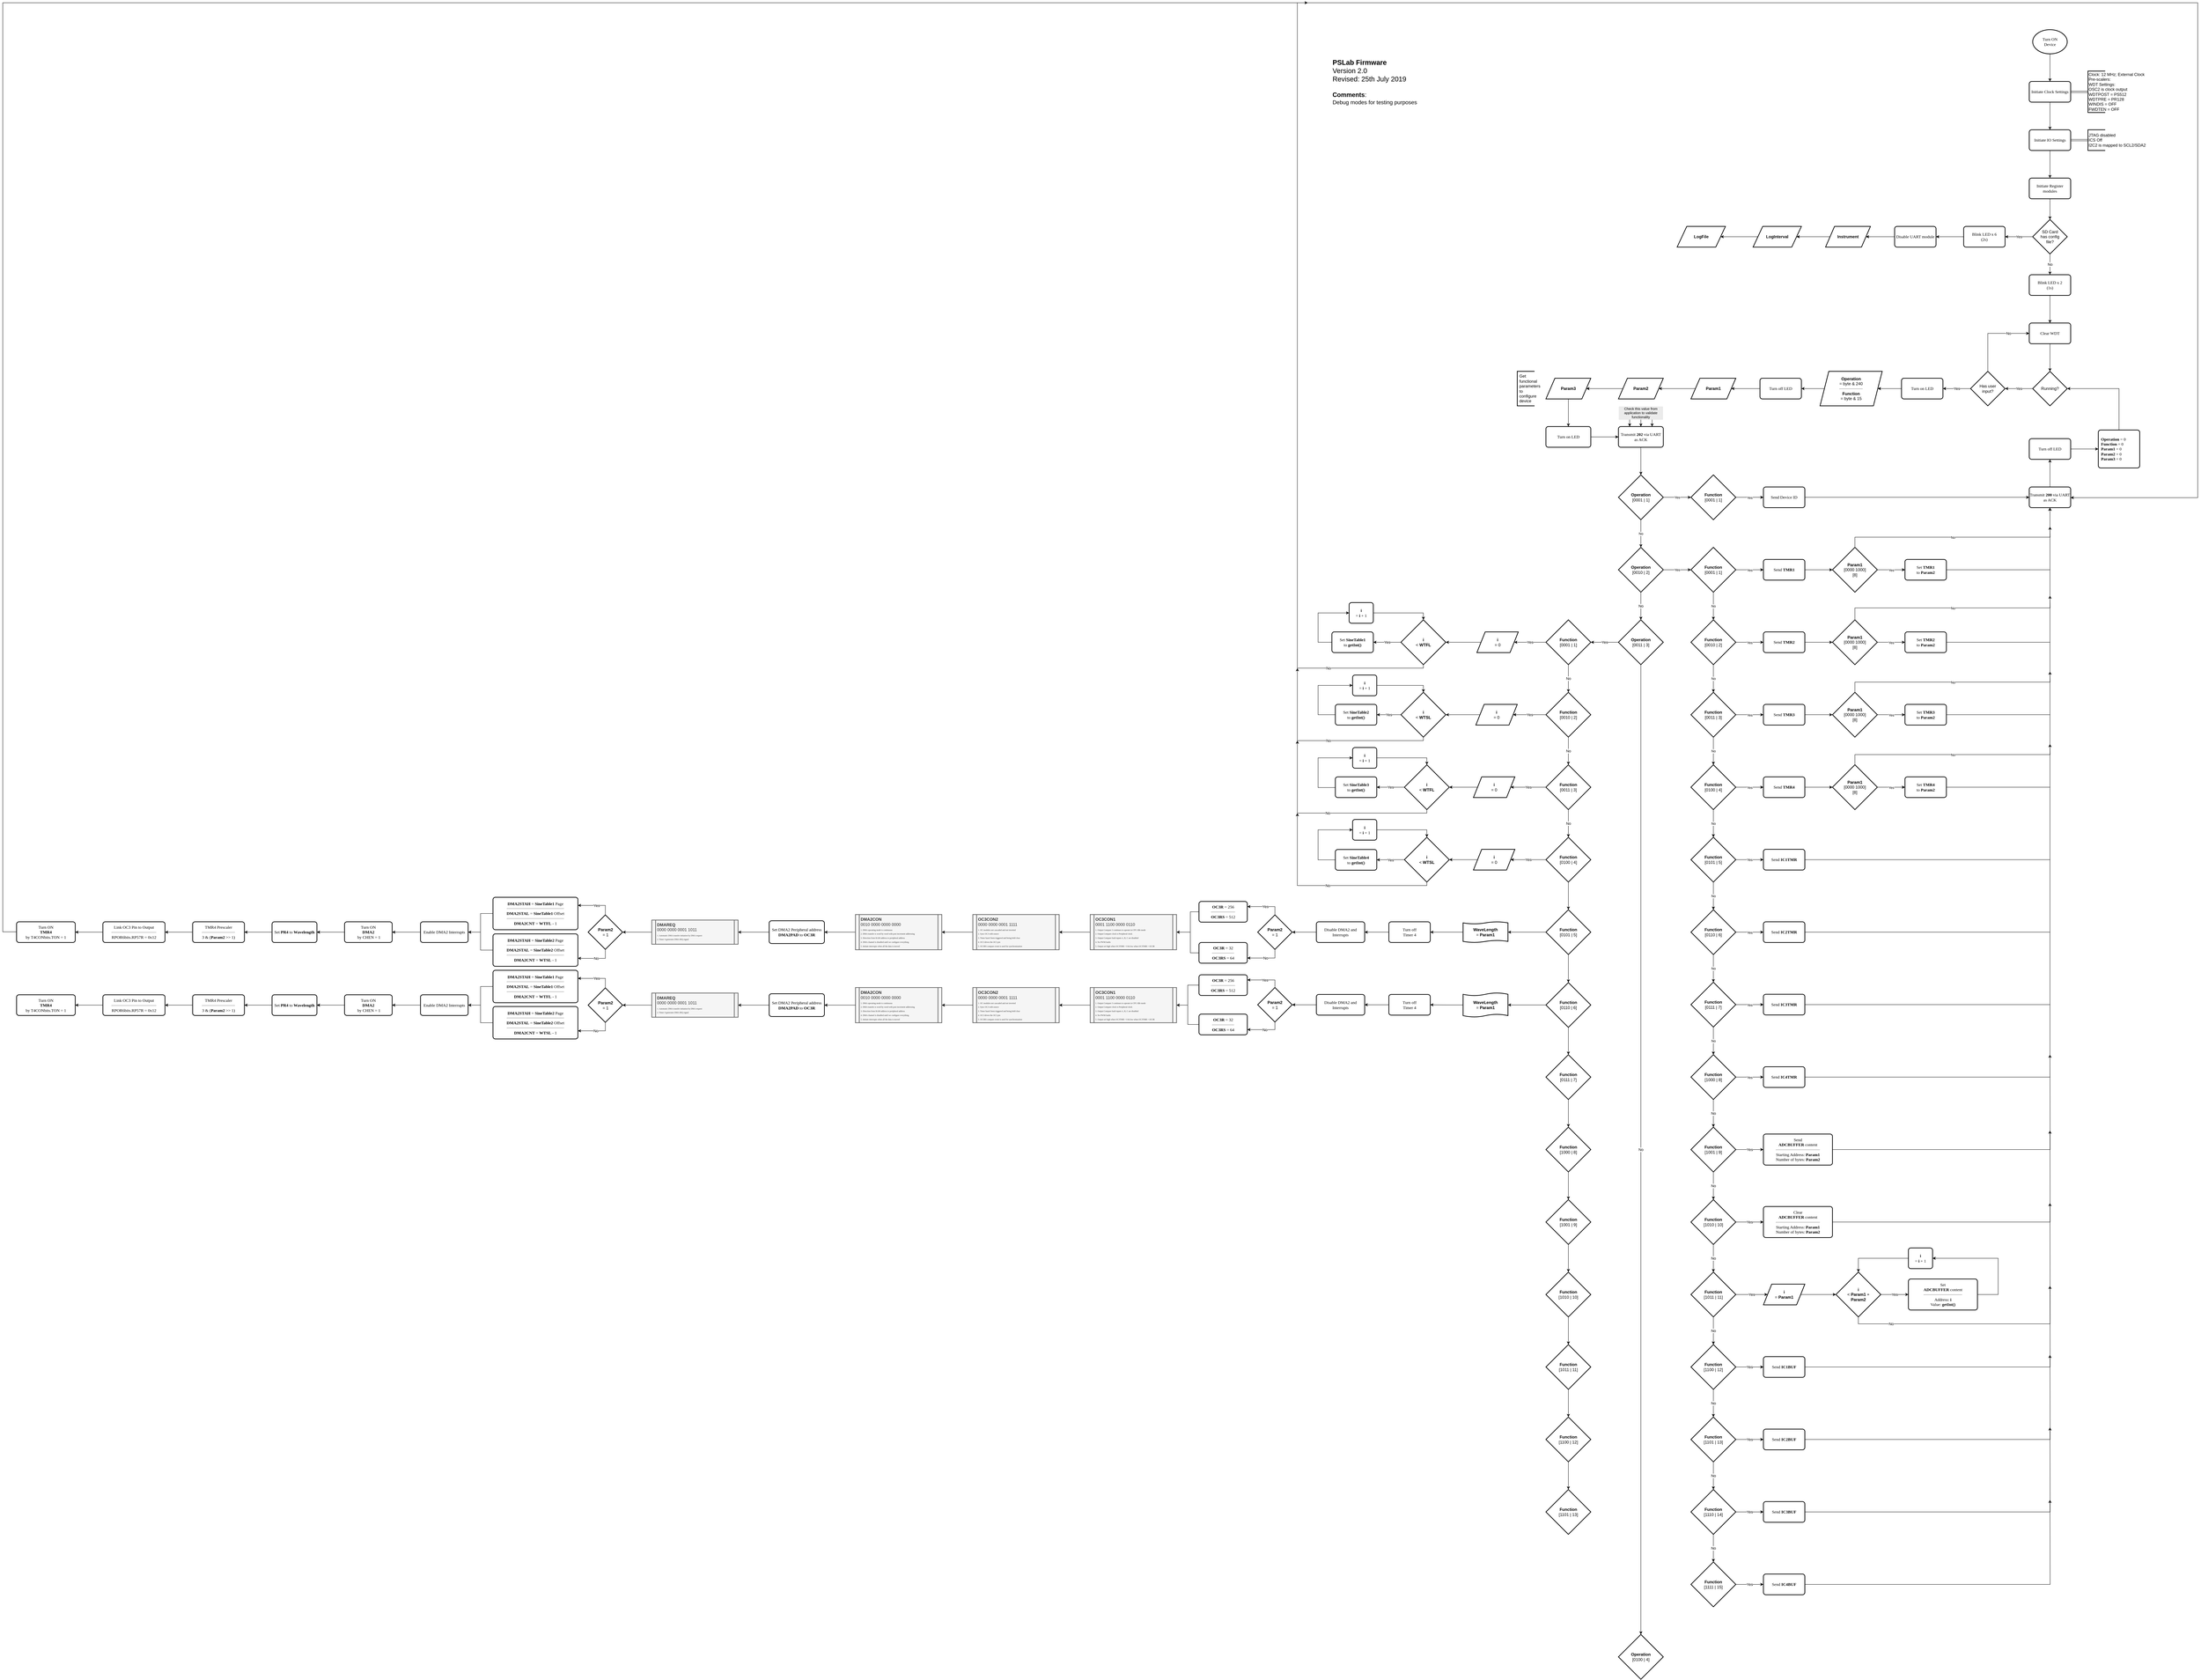 <mxfile version="11.0.6" type="github"><diagram id="c2qmq4YDT2MLi4zwOtCz" name="Page-1"><mxGraphModel dx="4655" dy="-1795" grid="1" gridSize="10" guides="1" tooltips="1" connect="1" arrows="1" fold="1" page="1" pageScale="1" pageWidth="1100" pageHeight="850" background="none" math="0" shadow="0"><root><mxCell id="0"/><mxCell id="1" parent="0"/><mxCell id="GQNavaO0kanRINkiLKe5-1" value="" style="edgeStyle=orthogonalEdgeStyle;rounded=0;orthogonalLoop=1;jettySize=auto;html=1;fontFamily=Tahoma;" parent="1" source="GQNavaO0kanRINkiLKe5-2" edge="1"><mxGeometry relative="1" as="geometry"><mxPoint x="2980" y="3418" as="targetPoint"/></mxGeometry></mxCell><mxCell id="GQNavaO0kanRINkiLKe5-2" value="&lt;div&gt;Turn ON&lt;/div&gt;&lt;div&gt;Device&lt;br&gt;&lt;/div&gt;" style="strokeWidth=2;html=1;shape=mxgraph.flowchart.start_2;whiteSpace=wrap;fontFamily=Tahoma;" parent="1" vertex="1"><mxGeometry x="2930" y="3268" width="100" height="70" as="geometry"/></mxCell><mxCell id="GQNavaO0kanRINkiLKe5-3" value="" style="edgeStyle=orthogonalEdgeStyle;rounded=0;orthogonalLoop=1;jettySize=auto;html=1;fontFamily=Tahoma;" parent="1" source="GQNavaO0kanRINkiLKe5-5" target="GQNavaO0kanRINkiLKe5-8" edge="1"><mxGeometry relative="1" as="geometry"/></mxCell><mxCell id="GQNavaO0kanRINkiLKe5-4" style="edgeStyle=orthogonalEdgeStyle;rounded=0;orthogonalLoop=1;jettySize=auto;html=1;exitX=1;exitY=0.5;exitDx=0;exitDy=0;entryX=0;entryY=0.5;entryDx=0;entryDy=0;entryPerimeter=0;shape=link;" parent="1" source="GQNavaO0kanRINkiLKe5-5" target="GQNavaO0kanRINkiLKe5-194" edge="1"><mxGeometry relative="1" as="geometry"/></mxCell><mxCell id="GQNavaO0kanRINkiLKe5-5" value="Initiate Clock Settings" style="rounded=1;whiteSpace=wrap;html=1;absoluteArcSize=1;arcSize=14;strokeWidth=2;fontFamily=Tahoma;" parent="1" vertex="1"><mxGeometry x="2920" y="3418" width="120" height="60" as="geometry"/></mxCell><mxCell id="GQNavaO0kanRINkiLKe5-6" value="" style="edgeStyle=orthogonalEdgeStyle;rounded=0;orthogonalLoop=1;jettySize=auto;html=1;fontFamily=Tahoma;" parent="1" source="GQNavaO0kanRINkiLKe5-8" target="GQNavaO0kanRINkiLKe5-10" edge="1"><mxGeometry relative="1" as="geometry"/></mxCell><mxCell id="GQNavaO0kanRINkiLKe5-7" style="edgeStyle=orthogonalEdgeStyle;shape=link;rounded=0;orthogonalLoop=1;jettySize=auto;html=1;exitX=1;exitY=0.5;exitDx=0;exitDy=0;entryX=0;entryY=0.5;entryDx=0;entryDy=0;entryPerimeter=0;" parent="1" source="GQNavaO0kanRINkiLKe5-8" target="GQNavaO0kanRINkiLKe5-195" edge="1"><mxGeometry relative="1" as="geometry"/></mxCell><mxCell id="GQNavaO0kanRINkiLKe5-8" value="Initiate IO Settings" style="rounded=1;whiteSpace=wrap;html=1;absoluteArcSize=1;arcSize=14;strokeWidth=2;fontFamily=Tahoma;" parent="1" vertex="1"><mxGeometry x="2920" y="3558" width="120" height="60" as="geometry"/></mxCell><mxCell id="GQNavaO0kanRINkiLKe5-9" value="" style="edgeStyle=orthogonalEdgeStyle;rounded=0;orthogonalLoop=1;jettySize=auto;html=1;entryX=0.5;entryY=0;entryDx=0;entryDy=0;entryPerimeter=0;" parent="1" source="GQNavaO0kanRINkiLKe5-10" target="GQNavaO0kanRINkiLKe5-17" edge="1"><mxGeometry relative="1" as="geometry"><mxPoint x="2980" y="3838" as="targetPoint"/></mxGeometry></mxCell><mxCell id="GQNavaO0kanRINkiLKe5-10" value="Initiate Register modules" style="rounded=1;whiteSpace=wrap;html=1;absoluteArcSize=1;arcSize=14;strokeWidth=2;fontFamily=Tahoma;" parent="1" vertex="1"><mxGeometry x="2920" y="3698" width="120" height="60" as="geometry"/></mxCell><mxCell id="GQNavaO0kanRINkiLKe5-11" value="No" style="edgeStyle=orthogonalEdgeStyle;rounded=0;orthogonalLoop=1;jettySize=auto;html=1;exitX=0.5;exitY=1;exitDx=0;exitDy=0;exitPerimeter=0;" parent="1" source="GQNavaO0kanRINkiLKe5-17" target="GQNavaO0kanRINkiLKe5-13" edge="1"><mxGeometry relative="1" as="geometry"><mxPoint x="2980" y="3898" as="sourcePoint"/></mxGeometry></mxCell><mxCell id="GQNavaO0kanRINkiLKe5-12" value="" style="edgeStyle=orthogonalEdgeStyle;rounded=0;orthogonalLoop=1;jettySize=auto;html=1;" parent="1" source="GQNavaO0kanRINkiLKe5-13" target="GQNavaO0kanRINkiLKe5-15" edge="1"><mxGeometry relative="1" as="geometry"/></mxCell><mxCell id="GQNavaO0kanRINkiLKe5-13" value="&lt;div&gt;Blink LED x 2&lt;/div&gt;&lt;div&gt;(1s)&lt;br&gt;&lt;/div&gt;" style="rounded=1;whiteSpace=wrap;html=1;absoluteArcSize=1;arcSize=14;strokeWidth=2;fontFamily=Tahoma;" parent="1" vertex="1"><mxGeometry x="2920" y="3978" width="120" height="60" as="geometry"/></mxCell><mxCell id="GQNavaO0kanRINkiLKe5-14" value="" style="edgeStyle=orthogonalEdgeStyle;rounded=0;orthogonalLoop=1;jettySize=auto;html=1;" parent="1" source="GQNavaO0kanRINkiLKe5-15" edge="1"><mxGeometry relative="1" as="geometry"><mxPoint x="2980" y="4258" as="targetPoint"/></mxGeometry></mxCell><mxCell id="GQNavaO0kanRINkiLKe5-15" value="Clear WDT" style="rounded=1;whiteSpace=wrap;html=1;absoluteArcSize=1;arcSize=14;strokeWidth=2;fontFamily=Tahoma;" parent="1" vertex="1"><mxGeometry x="2920" y="4118" width="120" height="60" as="geometry"/></mxCell><mxCell id="GQNavaO0kanRINkiLKe5-16" value="Yes" style="edgeStyle=orthogonalEdgeStyle;rounded=0;orthogonalLoop=1;jettySize=auto;html=1;entryX=1;entryY=0.5;entryDx=0;entryDy=0;" parent="1" source="GQNavaO0kanRINkiLKe5-17" target="GQNavaO0kanRINkiLKe5-19" edge="1"><mxGeometry relative="1" as="geometry"><mxPoint x="2850" y="3868" as="targetPoint"/></mxGeometry></mxCell><mxCell id="GQNavaO0kanRINkiLKe5-17" value="&lt;div&gt;SD Card&lt;/div&gt;&lt;div&gt;has config&lt;/div&gt;&lt;div&gt;file?&lt;br&gt;&lt;/div&gt;" style="strokeWidth=2;html=1;shape=mxgraph.flowchart.decision;whiteSpace=wrap;" parent="1" vertex="1"><mxGeometry x="2930" y="3818" width="100" height="100" as="geometry"/></mxCell><mxCell id="GQNavaO0kanRINkiLKe5-18" value="" style="edgeStyle=orthogonalEdgeStyle;rounded=0;orthogonalLoop=1;jettySize=auto;html=1;" parent="1" source="GQNavaO0kanRINkiLKe5-19" target="GQNavaO0kanRINkiLKe5-21" edge="1"><mxGeometry relative="1" as="geometry"/></mxCell><mxCell id="GQNavaO0kanRINkiLKe5-19" value="&lt;div&gt;Blink LED x 6&lt;/div&gt;&lt;div&gt;(2s)&lt;br&gt;&lt;/div&gt;" style="rounded=1;whiteSpace=wrap;html=1;absoluteArcSize=1;arcSize=14;strokeWidth=2;fontFamily=Tahoma;" parent="1" vertex="1"><mxGeometry x="2730" y="3838" width="120" height="60" as="geometry"/></mxCell><mxCell id="GQNavaO0kanRINkiLKe5-20" value="" style="edgeStyle=orthogonalEdgeStyle;rounded=0;orthogonalLoop=1;jettySize=auto;html=1;entryX=1;entryY=0.5;entryDx=0;entryDy=0;" parent="1" source="GQNavaO0kanRINkiLKe5-21" target="GQNavaO0kanRINkiLKe5-23" edge="1"><mxGeometry relative="1" as="geometry"><mxPoint x="2450" y="3868" as="targetPoint"/></mxGeometry></mxCell><mxCell id="GQNavaO0kanRINkiLKe5-21" value="Disable UART module" style="rounded=1;whiteSpace=wrap;html=1;absoluteArcSize=1;arcSize=14;strokeWidth=2;fontFamily=Tahoma;" parent="1" vertex="1"><mxGeometry x="2530" y="3838" width="120" height="60" as="geometry"/></mxCell><mxCell id="GQNavaO0kanRINkiLKe5-22" value="" style="edgeStyle=orthogonalEdgeStyle;rounded=0;orthogonalLoop=1;jettySize=auto;html=1;" parent="1" source="GQNavaO0kanRINkiLKe5-23" target="GQNavaO0kanRINkiLKe5-25" edge="1"><mxGeometry relative="1" as="geometry"/></mxCell><mxCell id="GQNavaO0kanRINkiLKe5-23" value="&lt;b&gt;Instrument&lt;/b&gt;" style="shape=parallelogram;perimeter=parallelogramPerimeter;whiteSpace=wrap;html=1;strokeWidth=2;" parent="1" vertex="1"><mxGeometry x="2330" y="3838" width="130" height="60" as="geometry"/></mxCell><mxCell id="GQNavaO0kanRINkiLKe5-24" value="" style="edgeStyle=orthogonalEdgeStyle;rounded=0;orthogonalLoop=1;jettySize=auto;html=1;" parent="1" source="GQNavaO0kanRINkiLKe5-25" target="GQNavaO0kanRINkiLKe5-26" edge="1"><mxGeometry relative="1" as="geometry"/></mxCell><mxCell id="GQNavaO0kanRINkiLKe5-25" value="&lt;b&gt;LogInterval&lt;/b&gt;" style="shape=parallelogram;perimeter=parallelogramPerimeter;whiteSpace=wrap;html=1;strokeWidth=2;" parent="1" vertex="1"><mxGeometry x="2120" y="3838" width="140" height="60" as="geometry"/></mxCell><mxCell id="GQNavaO0kanRINkiLKe5-26" value="&lt;b&gt;LogFile&lt;/b&gt;" style="shape=parallelogram;perimeter=parallelogramPerimeter;whiteSpace=wrap;html=1;strokeWidth=2;" parent="1" vertex="1"><mxGeometry x="1900" y="3838" width="140" height="60" as="geometry"/></mxCell><mxCell id="GQNavaO0kanRINkiLKe5-27" value="&lt;div&gt;Yes&lt;/div&gt;" style="edgeStyle=orthogonalEdgeStyle;rounded=0;orthogonalLoop=1;jettySize=auto;html=1;" parent="1" source="GQNavaO0kanRINkiLKe5-28" target="GQNavaO0kanRINkiLKe5-31" edge="1"><mxGeometry relative="1" as="geometry"/></mxCell><mxCell id="GQNavaO0kanRINkiLKe5-28" value="Running?" style="strokeWidth=2;html=1;shape=mxgraph.flowchart.decision;whiteSpace=wrap;" parent="1" vertex="1"><mxGeometry x="2930" y="4258" width="100" height="100" as="geometry"/></mxCell><mxCell id="GQNavaO0kanRINkiLKe5-29" value="No" style="edgeStyle=orthogonalEdgeStyle;rounded=0;orthogonalLoop=1;jettySize=auto;html=1;exitX=0.5;exitY=0;exitDx=0;exitDy=0;exitPerimeter=0;entryX=0;entryY=0.5;entryDx=0;entryDy=0;" parent="1" source="GQNavaO0kanRINkiLKe5-31" target="GQNavaO0kanRINkiLKe5-15" edge="1"><mxGeometry x="0.477" relative="1" as="geometry"><mxPoint x="2980" y="4218" as="targetPoint"/><Array as="points"><mxPoint x="2800" y="4148"/></Array><mxPoint as="offset"/></mxGeometry></mxCell><mxCell id="GQNavaO0kanRINkiLKe5-30" value="Yes" style="edgeStyle=orthogonalEdgeStyle;rounded=0;orthogonalLoop=1;jettySize=auto;html=1;" parent="1" source="GQNavaO0kanRINkiLKe5-31" edge="1"><mxGeometry relative="1" as="geometry"><mxPoint x="2670" y="4308" as="targetPoint"/></mxGeometry></mxCell><mxCell id="GQNavaO0kanRINkiLKe5-31" value="&lt;div&gt;Has user&lt;/div&gt;&lt;div&gt;input?&lt;br&gt;&lt;/div&gt;" style="strokeWidth=2;html=1;shape=mxgraph.flowchart.decision;whiteSpace=wrap;" parent="1" vertex="1"><mxGeometry x="2750" y="4258" width="100" height="100" as="geometry"/></mxCell><mxCell id="GQNavaO0kanRINkiLKe5-32" style="edgeStyle=orthogonalEdgeStyle;rounded=0;orthogonalLoop=1;jettySize=auto;html=1;exitX=0;exitY=0.5;exitDx=0;exitDy=0;entryX=1;entryY=0.5;entryDx=0;entryDy=0;" parent="1" source="GQNavaO0kanRINkiLKe5-33" target="GQNavaO0kanRINkiLKe5-35" edge="1"><mxGeometry relative="1" as="geometry"/></mxCell><mxCell id="GQNavaO0kanRINkiLKe5-33" value="Turn on LED" style="rounded=1;whiteSpace=wrap;html=1;absoluteArcSize=1;arcSize=14;strokeWidth=2;fontFamily=Tahoma;" parent="1" vertex="1"><mxGeometry x="2550" y="4278" width="120" height="60" as="geometry"/></mxCell><mxCell id="GQNavaO0kanRINkiLKe5-34" style="edgeStyle=orthogonalEdgeStyle;rounded=0;orthogonalLoop=1;jettySize=auto;html=1;exitX=0;exitY=0.5;exitDx=0;exitDy=0;entryX=1;entryY=0.5;entryDx=0;entryDy=0;" parent="1" source="GQNavaO0kanRINkiLKe5-35" target="GQNavaO0kanRINkiLKe5-37" edge="1"><mxGeometry relative="1" as="geometry"/></mxCell><mxCell id="GQNavaO0kanRINkiLKe5-35" value="&lt;div&gt;&lt;b&gt;Operation&lt;/b&gt; &lt;br&gt;&lt;/div&gt;&lt;div&gt;= byte &amp;amp; 240&lt;br&gt;&lt;hr&gt;&lt;/div&gt;&lt;div&gt;&lt;b&gt;Function&lt;/b&gt; &lt;br&gt;&lt;/div&gt;&lt;div&gt;= byte &amp;amp; 15&lt;br&gt;&lt;/div&gt;" style="shape=parallelogram;perimeter=parallelogramPerimeter;whiteSpace=wrap;html=1;strokeWidth=2;size=0.141;" parent="1" vertex="1"><mxGeometry x="2314" y="4258" width="180" height="100" as="geometry"/></mxCell><mxCell id="GQNavaO0kanRINkiLKe5-36" style="edgeStyle=orthogonalEdgeStyle;rounded=0;orthogonalLoop=1;jettySize=auto;html=1;exitX=0;exitY=0.5;exitDx=0;exitDy=0;entryX=1;entryY=0.5;entryDx=0;entryDy=0;" parent="1" source="GQNavaO0kanRINkiLKe5-37" target="GQNavaO0kanRINkiLKe5-39" edge="1"><mxGeometry relative="1" as="geometry"/></mxCell><mxCell id="GQNavaO0kanRINkiLKe5-37" value="Turn off LED" style="rounded=1;whiteSpace=wrap;html=1;absoluteArcSize=1;arcSize=14;strokeWidth=2;fontFamily=Tahoma;" parent="1" vertex="1"><mxGeometry x="2140" y="4278" width="120" height="60" as="geometry"/></mxCell><mxCell id="GQNavaO0kanRINkiLKe5-38" value="" style="edgeStyle=orthogonalEdgeStyle;rounded=0;orthogonalLoop=1;jettySize=auto;html=1;" parent="1" source="GQNavaO0kanRINkiLKe5-39" target="GQNavaO0kanRINkiLKe5-41" edge="1"><mxGeometry relative="1" as="geometry"/></mxCell><mxCell id="GQNavaO0kanRINkiLKe5-39" value="&lt;b&gt;Param1&lt;/b&gt;" style="shape=parallelogram;perimeter=parallelogramPerimeter;whiteSpace=wrap;html=1;strokeWidth=2;" parent="1" vertex="1"><mxGeometry x="1940" y="4278" width="130" height="60" as="geometry"/></mxCell><mxCell id="GQNavaO0kanRINkiLKe5-40" value="" style="edgeStyle=orthogonalEdgeStyle;rounded=0;orthogonalLoop=1;jettySize=auto;html=1;" parent="1" source="GQNavaO0kanRINkiLKe5-41" target="GQNavaO0kanRINkiLKe5-43" edge="1"><mxGeometry relative="1" as="geometry"/></mxCell><mxCell id="GQNavaO0kanRINkiLKe5-41" value="&lt;b&gt;Param2&lt;/b&gt;" style="shape=parallelogram;perimeter=parallelogramPerimeter;whiteSpace=wrap;html=1;strokeWidth=2;" parent="1" vertex="1"><mxGeometry x="1730" y="4278" width="130" height="60" as="geometry"/></mxCell><mxCell id="GQNavaO0kanRINkiLKe5-42" value="" style="edgeStyle=orthogonalEdgeStyle;rounded=0;orthogonalLoop=1;jettySize=auto;html=1;" parent="1" source="GQNavaO0kanRINkiLKe5-43" target="GQNavaO0kanRINkiLKe5-45" edge="1"><mxGeometry relative="1" as="geometry"/></mxCell><mxCell id="GQNavaO0kanRINkiLKe5-43" value="&lt;b&gt;Param3&lt;/b&gt;" style="shape=parallelogram;perimeter=parallelogramPerimeter;whiteSpace=wrap;html=1;strokeWidth=2;" parent="1" vertex="1"><mxGeometry x="1520" y="4278" width="130" height="60" as="geometry"/></mxCell><mxCell id="GQNavaO0kanRINkiLKe5-44" value="" style="edgeStyle=orthogonalEdgeStyle;rounded=0;orthogonalLoop=1;jettySize=auto;html=1;" parent="1" source="GQNavaO0kanRINkiLKe5-45" target="GQNavaO0kanRINkiLKe5-47" edge="1"><mxGeometry relative="1" as="geometry"/></mxCell><mxCell id="GQNavaO0kanRINkiLKe5-45" value="Turn on LED" style="rounded=1;whiteSpace=wrap;html=1;absoluteArcSize=1;arcSize=14;strokeWidth=2;fontFamily=Tahoma;" parent="1" vertex="1"><mxGeometry x="1520" y="4418" width="130" height="60" as="geometry"/></mxCell><mxCell id="GQNavaO0kanRINkiLKe5-46" value="" style="edgeStyle=orthogonalEdgeStyle;rounded=0;orthogonalLoop=1;jettySize=auto;html=1;fontSize=10;fontColor=#000000;" parent="1" source="GQNavaO0kanRINkiLKe5-47" target="GQNavaO0kanRINkiLKe5-50" edge="1"><mxGeometry relative="1" as="geometry"/></mxCell><mxCell id="GQNavaO0kanRINkiLKe5-47" value="Transmit &lt;b&gt;202&lt;/b&gt; via UART as ACK" style="rounded=1;whiteSpace=wrap;html=1;absoluteArcSize=1;arcSize=14;strokeWidth=2;fontFamily=Tahoma;" parent="1" vertex="1"><mxGeometry x="1730" y="4418" width="130" height="60" as="geometry"/></mxCell><mxCell id="GQNavaO0kanRINkiLKe5-48" value="Yes" style="edgeStyle=orthogonalEdgeStyle;rounded=0;orthogonalLoop=1;jettySize=auto;html=1;fontSize=10;fontColor=#000000;" parent="1" source="GQNavaO0kanRINkiLKe5-50" target="GQNavaO0kanRINkiLKe5-133" edge="1"><mxGeometry relative="1" as="geometry"/></mxCell><mxCell id="GQNavaO0kanRINkiLKe5-49" value="No" style="edgeStyle=orthogonalEdgeStyle;rounded=0;orthogonalLoop=1;jettySize=auto;html=1;fontSize=10;fontColor=#000000;" parent="1" source="GQNavaO0kanRINkiLKe5-50" target="GQNavaO0kanRINkiLKe5-53" edge="1"><mxGeometry relative="1" as="geometry"/></mxCell><mxCell id="GQNavaO0kanRINkiLKe5-50" value="&lt;div&gt;&lt;b&gt;Operation&lt;/b&gt; &lt;/div&gt;&lt;div&gt;[0001 | 1]&lt;br&gt;&lt;/div&gt;" style="strokeWidth=2;html=1;shape=mxgraph.flowchart.decision;whiteSpace=wrap;" parent="1" vertex="1"><mxGeometry x="1730" y="4558" width="130" height="130" as="geometry"/></mxCell><mxCell id="GQNavaO0kanRINkiLKe5-51" value="Yes" style="edgeStyle=orthogonalEdgeStyle;rounded=0;orthogonalLoop=1;jettySize=auto;html=1;fontSize=10;fontColor=#000000;" parent="1" source="GQNavaO0kanRINkiLKe5-53" target="GQNavaO0kanRINkiLKe5-90" edge="1"><mxGeometry relative="1" as="geometry"/></mxCell><mxCell id="GQNavaO0kanRINkiLKe5-52" value="No" style="edgeStyle=orthogonalEdgeStyle;rounded=0;orthogonalLoop=1;jettySize=auto;html=1;" parent="1" source="GQNavaO0kanRINkiLKe5-53" target="GQNavaO0kanRINkiLKe5-56" edge="1"><mxGeometry relative="1" as="geometry"/></mxCell><mxCell id="GQNavaO0kanRINkiLKe5-53" value="&lt;div&gt;&lt;b&gt;Operation&lt;/b&gt; &lt;/div&gt;&lt;div&gt;[0010 | 2]&lt;br&gt;&lt;/div&gt;" style="strokeWidth=2;html=1;shape=mxgraph.flowchart.decision;whiteSpace=wrap;" parent="1" vertex="1"><mxGeometry x="1730" y="4768" width="130" height="130" as="geometry"/></mxCell><mxCell id="GQNavaO0kanRINkiLKe5-54" value="Yes" style="edgeStyle=orthogonalEdgeStyle;rounded=0;orthogonalLoop=1;jettySize=auto;html=1;" parent="1" source="GQNavaO0kanRINkiLKe5-56" target="GQNavaO0kanRINkiLKe5-60" edge="1"><mxGeometry relative="1" as="geometry"/></mxCell><mxCell id="GQNavaO0kanRINkiLKe5-55" value="No" style="edgeStyle=orthogonalEdgeStyle;rounded=0;orthogonalLoop=1;jettySize=auto;html=1;" parent="1" source="GQNavaO0kanRINkiLKe5-56" target="GQNavaO0kanRINkiLKe5-57" edge="1"><mxGeometry relative="1" as="geometry"/></mxCell><mxCell id="GQNavaO0kanRINkiLKe5-56" value="&lt;div&gt;&lt;b&gt;Operation&lt;/b&gt; &lt;/div&gt;&lt;div&gt;[0011 | 3]&lt;br&gt;&lt;/div&gt;" style="strokeWidth=2;html=1;shape=mxgraph.flowchart.decision;whiteSpace=wrap;" parent="1" vertex="1"><mxGeometry x="1730" y="4978" width="130" height="130" as="geometry"/></mxCell><mxCell id="GQNavaO0kanRINkiLKe5-57" value="&lt;div&gt;&lt;b&gt;Operation&lt;/b&gt; &lt;/div&gt;&lt;div&gt;[0100 | 4]&lt;br&gt;&lt;/div&gt;" style="strokeWidth=2;html=1;shape=mxgraph.flowchart.decision;whiteSpace=wrap;" parent="1" vertex="1"><mxGeometry x="1730" y="7918" width="130" height="130" as="geometry"/></mxCell><mxCell id="GQNavaO0kanRINkiLKe5-58" value="No" style="edgeStyle=orthogonalEdgeStyle;rounded=0;orthogonalLoop=1;jettySize=auto;html=1;" parent="1" source="GQNavaO0kanRINkiLKe5-60" target="GQNavaO0kanRINkiLKe5-63" edge="1"><mxGeometry relative="1" as="geometry"/></mxCell><mxCell id="GQNavaO0kanRINkiLKe5-59" value="Yes" style="edgeStyle=orthogonalEdgeStyle;rounded=0;orthogonalLoop=1;jettySize=auto;html=1;entryX=1;entryY=0.5;entryDx=0;entryDy=0;" parent="1" source="GQNavaO0kanRINkiLKe5-60" target="GQNavaO0kanRINkiLKe5-208" edge="1"><mxGeometry relative="1" as="geometry"><mxPoint x="1440" y="5043" as="targetPoint"/></mxGeometry></mxCell><mxCell id="GQNavaO0kanRINkiLKe5-60" value="&lt;div&gt;&lt;b&gt;Function&lt;/b&gt; &lt;/div&gt;&lt;div&gt;[0001 | 1]&lt;br&gt;&lt;/div&gt;" style="strokeWidth=2;html=1;shape=mxgraph.flowchart.decision;whiteSpace=wrap;" parent="1" vertex="1"><mxGeometry x="1520" y="4978" width="130" height="130" as="geometry"/></mxCell><mxCell id="GQNavaO0kanRINkiLKe5-61" value="Yes" style="edgeStyle=orthogonalEdgeStyle;rounded=0;orthogonalLoop=1;jettySize=auto;html=1;exitX=0;exitY=0.5;exitDx=0;exitDy=0;exitPerimeter=0;entryX=1;entryY=0.5;entryDx=0;entryDy=0;" parent="1" source="GQNavaO0kanRINkiLKe5-63" target="GQNavaO0kanRINkiLKe5-217" edge="1"><mxGeometry relative="1" as="geometry"/></mxCell><mxCell id="GQNavaO0kanRINkiLKe5-62" value="No" style="edgeStyle=orthogonalEdgeStyle;rounded=0;orthogonalLoop=1;jettySize=auto;html=1;" parent="1" source="GQNavaO0kanRINkiLKe5-63" target="GQNavaO0kanRINkiLKe5-66" edge="1"><mxGeometry relative="1" as="geometry"/></mxCell><mxCell id="GQNavaO0kanRINkiLKe5-63" value="&lt;div&gt;&lt;b&gt;Function&lt;/b&gt; &lt;/div&gt;&lt;div&gt;[0010 | 2]&lt;br&gt;&lt;/div&gt;" style="strokeWidth=2;html=1;shape=mxgraph.flowchart.decision;whiteSpace=wrap;" parent="1" vertex="1"><mxGeometry x="1520" y="5188" width="130" height="130" as="geometry"/></mxCell><mxCell id="GQNavaO0kanRINkiLKe5-64" value="No" style="edgeStyle=orthogonalEdgeStyle;rounded=0;orthogonalLoop=1;jettySize=auto;html=1;" parent="1" source="GQNavaO0kanRINkiLKe5-66" target="GQNavaO0kanRINkiLKe5-69" edge="1"><mxGeometry relative="1" as="geometry"/></mxCell><mxCell id="GQNavaO0kanRINkiLKe5-65" value="Yes" style="edgeStyle=orthogonalEdgeStyle;rounded=0;orthogonalLoop=1;jettySize=auto;html=1;entryX=1;entryY=0.5;entryDx=0;entryDy=0;" parent="1" source="GQNavaO0kanRINkiLKe5-66" target="GQNavaO0kanRINkiLKe5-226" edge="1"><mxGeometry relative="1" as="geometry"><mxPoint x="1440" y="5463" as="targetPoint"/></mxGeometry></mxCell><mxCell id="GQNavaO0kanRINkiLKe5-66" value="&lt;div&gt;&lt;b&gt;Function&lt;/b&gt; &lt;/div&gt;&lt;div&gt;[0011 | 3]&lt;br&gt;&lt;/div&gt;" style="strokeWidth=2;html=1;shape=mxgraph.flowchart.decision;whiteSpace=wrap;" parent="1" vertex="1"><mxGeometry x="1520" y="5398" width="130" height="130" as="geometry"/></mxCell><mxCell id="GQNavaO0kanRINkiLKe5-67" value="Yes" style="edgeStyle=orthogonalEdgeStyle;rounded=0;orthogonalLoop=1;jettySize=auto;html=1;entryX=1;entryY=0.5;entryDx=0;entryDy=0;" parent="1" source="GQNavaO0kanRINkiLKe5-69" target="GQNavaO0kanRINkiLKe5-228" edge="1"><mxGeometry relative="1" as="geometry"><mxPoint x="1440" y="5673" as="targetPoint"/></mxGeometry></mxCell><mxCell id="GQNavaO0kanRINkiLKe5-68" value="" style="edgeStyle=orthogonalEdgeStyle;rounded=0;orthogonalLoop=1;jettySize=auto;html=1;" parent="1" source="GQNavaO0kanRINkiLKe5-69" target="GQNavaO0kanRINkiLKe5-72" edge="1"><mxGeometry relative="1" as="geometry"/></mxCell><mxCell id="GQNavaO0kanRINkiLKe5-69" value="&lt;div&gt;&lt;b&gt;Function&lt;/b&gt; &lt;/div&gt;&lt;div&gt;[0100 | 4]&lt;br&gt;&lt;/div&gt;" style="strokeWidth=2;html=1;shape=mxgraph.flowchart.decision;whiteSpace=wrap;" parent="1" vertex="1"><mxGeometry x="1520" y="5608" width="130" height="130" as="geometry"/></mxCell><mxCell id="GQNavaO0kanRINkiLKe5-70" value="" style="edgeStyle=orthogonalEdgeStyle;rounded=0;orthogonalLoop=1;jettySize=auto;html=1;" parent="1" source="GQNavaO0kanRINkiLKe5-72" target="GQNavaO0kanRINkiLKe5-74" edge="1"><mxGeometry relative="1" as="geometry"/></mxCell><mxCell id="GQNavaO0kanRINkiLKe5-71" style="edgeStyle=orthogonalEdgeStyle;rounded=0;orthogonalLoop=1;jettySize=auto;html=1;exitX=0;exitY=0.5;exitDx=0;exitDy=0;exitPerimeter=0;entryX=1;entryY=0.5;entryDx=0;entryDy=0;entryPerimeter=0;" parent="1" source="GQNavaO0kanRINkiLKe5-72" target="GQNavaO0kanRINkiLKe5-297" edge="1"><mxGeometry relative="1" as="geometry"><mxPoint x="1406.833" y="5882.667" as="targetPoint"/></mxGeometry></mxCell><mxCell id="GQNavaO0kanRINkiLKe5-72" value="&lt;div&gt;&lt;b&gt;Function&lt;/b&gt; &lt;/div&gt;&lt;div&gt;[0101 | 5]&lt;br&gt;&lt;/div&gt;" style="strokeWidth=2;html=1;shape=mxgraph.flowchart.decision;whiteSpace=wrap;" parent="1" vertex="1"><mxGeometry x="1520" y="5818" width="130" height="130" as="geometry"/></mxCell><mxCell id="GQNavaO0kanRINkiLKe5-73" value="" style="edgeStyle=orthogonalEdgeStyle;rounded=0;orthogonalLoop=1;jettySize=auto;html=1;" parent="1" source="GQNavaO0kanRINkiLKe5-74" target="GQNavaO0kanRINkiLKe5-76" edge="1"><mxGeometry relative="1" as="geometry"/></mxCell><mxCell id="29BJxDfxdal4hKoIxXqI-41" style="edgeStyle=orthogonalEdgeStyle;rounded=0;orthogonalLoop=1;jettySize=auto;html=1;exitX=0;exitY=0.5;exitDx=0;exitDy=0;exitPerimeter=0;entryX=1;entryY=0.5;entryDx=0;entryDy=0;entryPerimeter=0;" parent="1" source="GQNavaO0kanRINkiLKe5-74" target="29BJxDfxdal4hKoIxXqI-1" edge="1"><mxGeometry relative="1" as="geometry"/></mxCell><mxCell id="GQNavaO0kanRINkiLKe5-74" value="&lt;div&gt;&lt;b&gt;Function&lt;/b&gt; &lt;/div&gt;&lt;div&gt;[0110 | 6]&lt;br&gt;&lt;/div&gt;" style="strokeWidth=2;html=1;shape=mxgraph.flowchart.decision;whiteSpace=wrap;" parent="1" vertex="1"><mxGeometry x="1520" y="6029" width="130" height="130" as="geometry"/></mxCell><mxCell id="GQNavaO0kanRINkiLKe5-75" value="" style="edgeStyle=orthogonalEdgeStyle;rounded=0;orthogonalLoop=1;jettySize=auto;html=1;" parent="1" source="GQNavaO0kanRINkiLKe5-76" target="GQNavaO0kanRINkiLKe5-78" edge="1"><mxGeometry relative="1" as="geometry"/></mxCell><mxCell id="GQNavaO0kanRINkiLKe5-76" value="&lt;div&gt;&lt;b&gt;Function&lt;/b&gt; &lt;/div&gt;&lt;div&gt;[0111 | 7]&lt;br&gt;&lt;/div&gt;" style="strokeWidth=2;html=1;shape=mxgraph.flowchart.decision;whiteSpace=wrap;" parent="1" vertex="1"><mxGeometry x="1520" y="6238" width="130" height="130" as="geometry"/></mxCell><mxCell id="GQNavaO0kanRINkiLKe5-77" value="" style="edgeStyle=orthogonalEdgeStyle;rounded=0;orthogonalLoop=1;jettySize=auto;html=1;" parent="1" source="GQNavaO0kanRINkiLKe5-78" target="GQNavaO0kanRINkiLKe5-80" edge="1"><mxGeometry relative="1" as="geometry"/></mxCell><mxCell id="GQNavaO0kanRINkiLKe5-78" value="&lt;div&gt;&lt;b&gt;Function&lt;/b&gt; &lt;/div&gt;&lt;div&gt;[1000 | 8]&lt;br&gt;&lt;/div&gt;" style="strokeWidth=2;html=1;shape=mxgraph.flowchart.decision;whiteSpace=wrap;" parent="1" vertex="1"><mxGeometry x="1520" y="6448" width="130" height="130" as="geometry"/></mxCell><mxCell id="GQNavaO0kanRINkiLKe5-79" value="" style="edgeStyle=orthogonalEdgeStyle;rounded=0;orthogonalLoop=1;jettySize=auto;html=1;" parent="1" source="GQNavaO0kanRINkiLKe5-80" target="GQNavaO0kanRINkiLKe5-82" edge="1"><mxGeometry relative="1" as="geometry"/></mxCell><mxCell id="GQNavaO0kanRINkiLKe5-80" value="&lt;div&gt;&lt;b&gt;Function&lt;/b&gt; &lt;/div&gt;&lt;div&gt;[1001 | 9]&lt;br&gt;&lt;/div&gt;" style="strokeWidth=2;html=1;shape=mxgraph.flowchart.decision;whiteSpace=wrap;" parent="1" vertex="1"><mxGeometry x="1520" y="6658" width="130" height="130" as="geometry"/></mxCell><mxCell id="GQNavaO0kanRINkiLKe5-81" value="" style="edgeStyle=orthogonalEdgeStyle;rounded=0;orthogonalLoop=1;jettySize=auto;html=1;" parent="1" source="GQNavaO0kanRINkiLKe5-82" target="GQNavaO0kanRINkiLKe5-84" edge="1"><mxGeometry relative="1" as="geometry"/></mxCell><mxCell id="GQNavaO0kanRINkiLKe5-82" value="&lt;div&gt;&lt;b&gt;Function&lt;/b&gt; &lt;/div&gt;&lt;div&gt;[1010 | 10]&lt;br&gt;&lt;/div&gt;" style="strokeWidth=2;html=1;shape=mxgraph.flowchart.decision;whiteSpace=wrap;" parent="1" vertex="1"><mxGeometry x="1520" y="6868" width="130" height="130" as="geometry"/></mxCell><mxCell id="GQNavaO0kanRINkiLKe5-83" value="" style="edgeStyle=orthogonalEdgeStyle;rounded=0;orthogonalLoop=1;jettySize=auto;html=1;" parent="1" source="GQNavaO0kanRINkiLKe5-84" target="GQNavaO0kanRINkiLKe5-86" edge="1"><mxGeometry relative="1" as="geometry"/></mxCell><mxCell id="GQNavaO0kanRINkiLKe5-84" value="&lt;div&gt;&lt;b&gt;Function&lt;/b&gt; &lt;/div&gt;&lt;div&gt;[1011 | 11]&lt;br&gt;&lt;/div&gt;" style="strokeWidth=2;html=1;shape=mxgraph.flowchart.decision;whiteSpace=wrap;" parent="1" vertex="1"><mxGeometry x="1520" y="7078" width="130" height="130" as="geometry"/></mxCell><mxCell id="GQNavaO0kanRINkiLKe5-85" value="" style="edgeStyle=orthogonalEdgeStyle;rounded=0;orthogonalLoop=1;jettySize=auto;html=1;" parent="1" source="GQNavaO0kanRINkiLKe5-86" target="GQNavaO0kanRINkiLKe5-87" edge="1"><mxGeometry relative="1" as="geometry"/></mxCell><mxCell id="GQNavaO0kanRINkiLKe5-86" value="&lt;div&gt;&lt;b&gt;Function&lt;/b&gt; &lt;/div&gt;&lt;div&gt;[1100 | 12]&lt;br&gt;&lt;/div&gt;" style="strokeWidth=2;html=1;shape=mxgraph.flowchart.decision;whiteSpace=wrap;" parent="1" vertex="1"><mxGeometry x="1520" y="7288" width="130" height="130" as="geometry"/></mxCell><mxCell id="GQNavaO0kanRINkiLKe5-87" value="&lt;div&gt;&lt;b&gt;Function&lt;/b&gt; &lt;/div&gt;&lt;div&gt;[1101 | 13]&lt;br&gt;&lt;/div&gt;" style="strokeWidth=2;html=1;shape=mxgraph.flowchart.decision;whiteSpace=wrap;" parent="1" vertex="1"><mxGeometry x="1520" y="7498" width="130" height="130" as="geometry"/></mxCell><mxCell id="GQNavaO0kanRINkiLKe5-88" value="No" style="edgeStyle=orthogonalEdgeStyle;rounded=0;orthogonalLoop=1;jettySize=auto;html=1;fontSize=10;fontColor=#000000;" parent="1" source="GQNavaO0kanRINkiLKe5-90" target="GQNavaO0kanRINkiLKe5-93" edge="1"><mxGeometry relative="1" as="geometry"/></mxCell><mxCell id="GQNavaO0kanRINkiLKe5-89" value="Yes" style="edgeStyle=orthogonalEdgeStyle;rounded=0;orthogonalLoop=1;jettySize=auto;html=1;fontSize=10;fontColor=#000000;" parent="1" source="GQNavaO0kanRINkiLKe5-90" edge="1"><mxGeometry relative="1" as="geometry"><mxPoint x="2150" y="4833" as="targetPoint"/></mxGeometry></mxCell><mxCell id="GQNavaO0kanRINkiLKe5-90" value="&lt;div&gt;&lt;b&gt;Function&lt;/b&gt; &lt;/div&gt;&lt;div&gt;[0001 | 1]&lt;br&gt;&lt;/div&gt;" style="strokeWidth=2;html=1;shape=mxgraph.flowchart.decision;whiteSpace=wrap;" parent="1" vertex="1"><mxGeometry x="1940" y="4768" width="130" height="130" as="geometry"/></mxCell><mxCell id="GQNavaO0kanRINkiLKe5-91" value="No" style="edgeStyle=orthogonalEdgeStyle;rounded=0;orthogonalLoop=1;jettySize=auto;html=1;fontSize=10;fontColor=#000000;" parent="1" source="GQNavaO0kanRINkiLKe5-93" target="GQNavaO0kanRINkiLKe5-96" edge="1"><mxGeometry relative="1" as="geometry"/></mxCell><mxCell id="GQNavaO0kanRINkiLKe5-92" value="Yes" style="edgeStyle=orthogonalEdgeStyle;rounded=0;orthogonalLoop=1;jettySize=auto;html=1;fontSize=10;fontColor=#000000;" parent="1" source="GQNavaO0kanRINkiLKe5-93" edge="1"><mxGeometry relative="1" as="geometry"><mxPoint x="2150" y="5043" as="targetPoint"/></mxGeometry></mxCell><mxCell id="GQNavaO0kanRINkiLKe5-93" value="&lt;div&gt;&lt;b&gt;Function&lt;/b&gt; &lt;/div&gt;&lt;div&gt;[0010 | 2]&lt;br&gt;&lt;/div&gt;" style="strokeWidth=2;html=1;shape=mxgraph.flowchart.decision;whiteSpace=wrap;" parent="1" vertex="1"><mxGeometry x="1940" y="4978" width="130" height="130" as="geometry"/></mxCell><mxCell id="GQNavaO0kanRINkiLKe5-94" value="No" style="edgeStyle=orthogonalEdgeStyle;rounded=0;orthogonalLoop=1;jettySize=auto;html=1;fontSize=10;fontColor=#000000;" parent="1" source="GQNavaO0kanRINkiLKe5-96" target="GQNavaO0kanRINkiLKe5-99" edge="1"><mxGeometry relative="1" as="geometry"/></mxCell><mxCell id="GQNavaO0kanRINkiLKe5-95" value="Yes" style="edgeStyle=orthogonalEdgeStyle;rounded=0;orthogonalLoop=1;jettySize=auto;html=1;fontSize=10;fontColor=#000000;" parent="1" source="GQNavaO0kanRINkiLKe5-96" edge="1"><mxGeometry relative="1" as="geometry"><mxPoint x="2150" y="5253" as="targetPoint"/></mxGeometry></mxCell><mxCell id="GQNavaO0kanRINkiLKe5-96" value="&lt;div&gt;&lt;b&gt;Function&lt;/b&gt; &lt;/div&gt;&lt;div&gt;[0011 | 3]&lt;br&gt;&lt;/div&gt;" style="strokeWidth=2;html=1;shape=mxgraph.flowchart.decision;whiteSpace=wrap;" parent="1" vertex="1"><mxGeometry x="1940" y="5188" width="130" height="130" as="geometry"/></mxCell><mxCell id="GQNavaO0kanRINkiLKe5-97" value="Yes" style="edgeStyle=orthogonalEdgeStyle;rounded=0;orthogonalLoop=1;jettySize=auto;html=1;fontSize=10;fontColor=#000000;" parent="1" source="GQNavaO0kanRINkiLKe5-99" edge="1"><mxGeometry relative="1" as="geometry"><mxPoint x="2150" y="5463" as="targetPoint"/></mxGeometry></mxCell><mxCell id="GQNavaO0kanRINkiLKe5-98" value="No" style="edgeStyle=orthogonalEdgeStyle;rounded=0;orthogonalLoop=1;jettySize=auto;html=1;fontSize=10;fontColor=#000000;" parent="1" source="GQNavaO0kanRINkiLKe5-99" target="GQNavaO0kanRINkiLKe5-102" edge="1"><mxGeometry relative="1" as="geometry"/></mxCell><mxCell id="GQNavaO0kanRINkiLKe5-99" value="&lt;div&gt;&lt;b&gt;Function&lt;/b&gt; &lt;/div&gt;&lt;div&gt;[0100 | 4]&lt;br&gt;&lt;/div&gt;" style="strokeWidth=2;html=1;shape=mxgraph.flowchart.decision;whiteSpace=wrap;" parent="1" vertex="1"><mxGeometry x="1940" y="5398" width="130" height="130" as="geometry"/></mxCell><mxCell id="GQNavaO0kanRINkiLKe5-100" value="Yes" style="edgeStyle=orthogonalEdgeStyle;rounded=0;orthogonalLoop=1;jettySize=auto;html=1;exitX=1;exitY=0.5;exitDx=0;exitDy=0;exitPerimeter=0;entryX=0;entryY=0.5;entryDx=0;entryDy=0;fontSize=10;fontColor=#000000;" parent="1" source="GQNavaO0kanRINkiLKe5-102" target="GQNavaO0kanRINkiLKe5-176" edge="1"><mxGeometry relative="1" as="geometry"/></mxCell><mxCell id="GQNavaO0kanRINkiLKe5-101" value="No" style="edgeStyle=orthogonalEdgeStyle;rounded=0;orthogonalLoop=1;jettySize=auto;html=1;fontSize=10;fontColor=#000000;" parent="1" source="GQNavaO0kanRINkiLKe5-102" target="GQNavaO0kanRINkiLKe5-105" edge="1"><mxGeometry relative="1" as="geometry"/></mxCell><mxCell id="GQNavaO0kanRINkiLKe5-102" value="&lt;div&gt;&lt;b&gt;Function&lt;/b&gt; &lt;/div&gt;&lt;div&gt;[0101 | 5]&lt;br&gt;&lt;/div&gt;" style="strokeWidth=2;html=1;shape=mxgraph.flowchart.decision;whiteSpace=wrap;" parent="1" vertex="1"><mxGeometry x="1940" y="5608" width="130" height="130" as="geometry"/></mxCell><mxCell id="GQNavaO0kanRINkiLKe5-103" value="Yes" style="edgeStyle=orthogonalEdgeStyle;rounded=0;orthogonalLoop=1;jettySize=auto;html=1;fontSize=10;fontColor=#000000;" parent="1" source="GQNavaO0kanRINkiLKe5-105" edge="1"><mxGeometry relative="1" as="geometry"><mxPoint x="2150" y="5883" as="targetPoint"/></mxGeometry></mxCell><mxCell id="GQNavaO0kanRINkiLKe5-104" value="No" style="edgeStyle=orthogonalEdgeStyle;rounded=0;orthogonalLoop=1;jettySize=auto;html=1;fontSize=10;fontColor=#000000;" parent="1" source="GQNavaO0kanRINkiLKe5-105" target="GQNavaO0kanRINkiLKe5-108" edge="1"><mxGeometry relative="1" as="geometry"/></mxCell><mxCell id="GQNavaO0kanRINkiLKe5-105" value="&lt;div&gt;&lt;b&gt;Function&lt;/b&gt; &lt;/div&gt;&lt;div&gt;[0110 | 6]&lt;br&gt;&lt;/div&gt;" style="strokeWidth=2;html=1;shape=mxgraph.flowchart.decision;whiteSpace=wrap;" parent="1" vertex="1"><mxGeometry x="1940" y="5818" width="130" height="130" as="geometry"/></mxCell><mxCell id="GQNavaO0kanRINkiLKe5-106" value="Yes" style="edgeStyle=orthogonalEdgeStyle;rounded=0;orthogonalLoop=1;jettySize=auto;html=1;fontSize=10;fontColor=#000000;" parent="1" source="GQNavaO0kanRINkiLKe5-108" edge="1"><mxGeometry relative="1" as="geometry"><mxPoint x="2150" y="6093" as="targetPoint"/></mxGeometry></mxCell><mxCell id="GQNavaO0kanRINkiLKe5-107" value="No" style="edgeStyle=orthogonalEdgeStyle;rounded=0;orthogonalLoop=1;jettySize=auto;html=1;fontSize=10;fontColor=#000000;" parent="1" source="GQNavaO0kanRINkiLKe5-108" target="GQNavaO0kanRINkiLKe5-111" edge="1"><mxGeometry relative="1" as="geometry"/></mxCell><mxCell id="GQNavaO0kanRINkiLKe5-108" value="&lt;div&gt;&lt;b&gt;Function&lt;/b&gt; &lt;/div&gt;&lt;div&gt;[0111 | 7]&lt;br&gt;&lt;/div&gt;" style="strokeWidth=2;html=1;shape=mxgraph.flowchart.decision;whiteSpace=wrap;" parent="1" vertex="1"><mxGeometry x="1940" y="6028" width="130" height="130" as="geometry"/></mxCell><mxCell id="GQNavaO0kanRINkiLKe5-109" value="Yes" style="edgeStyle=orthogonalEdgeStyle;rounded=0;orthogonalLoop=1;jettySize=auto;html=1;fontSize=10;fontColor=#000000;" parent="1" source="GQNavaO0kanRINkiLKe5-111" edge="1"><mxGeometry relative="1" as="geometry"><mxPoint x="2150" y="6303" as="targetPoint"/></mxGeometry></mxCell><mxCell id="GQNavaO0kanRINkiLKe5-110" value="No" style="edgeStyle=orthogonalEdgeStyle;rounded=0;orthogonalLoop=1;jettySize=auto;html=1;" parent="1" source="GQNavaO0kanRINkiLKe5-111" target="GQNavaO0kanRINkiLKe5-114" edge="1"><mxGeometry relative="1" as="geometry"/></mxCell><mxCell id="GQNavaO0kanRINkiLKe5-111" value="&lt;div&gt;&lt;b&gt;Function&lt;/b&gt; &lt;/div&gt;&lt;div&gt;[1000 | 8]&lt;br&gt;&lt;/div&gt;" style="strokeWidth=2;html=1;shape=mxgraph.flowchart.decision;whiteSpace=wrap;" parent="1" vertex="1"><mxGeometry x="1940" y="6238" width="130" height="130" as="geometry"/></mxCell><mxCell id="GQNavaO0kanRINkiLKe5-112" value="No" style="edgeStyle=orthogonalEdgeStyle;rounded=0;orthogonalLoop=1;jettySize=auto;html=1;" parent="1" source="GQNavaO0kanRINkiLKe5-114" target="GQNavaO0kanRINkiLKe5-117" edge="1"><mxGeometry relative="1" as="geometry"/></mxCell><mxCell id="GQNavaO0kanRINkiLKe5-113" value="Yes" style="edgeStyle=orthogonalEdgeStyle;rounded=0;orthogonalLoop=1;jettySize=auto;html=1;exitX=1;exitY=0.5;exitDx=0;exitDy=0;exitPerimeter=0;entryX=0;entryY=0.5;entryDx=0;entryDy=0;" parent="1" source="GQNavaO0kanRINkiLKe5-114" target="GQNavaO0kanRINkiLKe5-184" edge="1"><mxGeometry relative="1" as="geometry"/></mxCell><mxCell id="GQNavaO0kanRINkiLKe5-114" value="&lt;div&gt;&lt;b&gt;Function&lt;/b&gt; &lt;/div&gt;&lt;div&gt;[1001 | 9]&lt;br&gt;&lt;/div&gt;" style="strokeWidth=2;html=1;shape=mxgraph.flowchart.decision;whiteSpace=wrap;" parent="1" vertex="1"><mxGeometry x="1940" y="6448" width="130" height="130" as="geometry"/></mxCell><mxCell id="GQNavaO0kanRINkiLKe5-115" value="No" style="edgeStyle=orthogonalEdgeStyle;rounded=0;orthogonalLoop=1;jettySize=auto;html=1;" parent="1" source="GQNavaO0kanRINkiLKe5-117" target="GQNavaO0kanRINkiLKe5-120" edge="1"><mxGeometry relative="1" as="geometry"/></mxCell><mxCell id="GQNavaO0kanRINkiLKe5-116" value="Yes" style="edgeStyle=orthogonalEdgeStyle;rounded=0;orthogonalLoop=1;jettySize=auto;html=1;exitX=1;exitY=0.5;exitDx=0;exitDy=0;exitPerimeter=0;entryX=0;entryY=0.5;entryDx=0;entryDy=0;" parent="1" source="GQNavaO0kanRINkiLKe5-117" target="GQNavaO0kanRINkiLKe5-186" edge="1"><mxGeometry relative="1" as="geometry"/></mxCell><mxCell id="GQNavaO0kanRINkiLKe5-117" value="&lt;div&gt;&lt;b&gt;Function&lt;/b&gt; &lt;/div&gt;&lt;div&gt;[1010 | 10]&lt;br&gt;&lt;/div&gt;" style="strokeWidth=2;html=1;shape=mxgraph.flowchart.decision;whiteSpace=wrap;" parent="1" vertex="1"><mxGeometry x="1940" y="6658" width="130" height="130" as="geometry"/></mxCell><mxCell id="GQNavaO0kanRINkiLKe5-118" value="Yes" style="edgeStyle=orthogonalEdgeStyle;rounded=0;orthogonalLoop=1;jettySize=auto;html=1;entryX=0;entryY=0.5;entryDx=0;entryDy=0;" parent="1" source="GQNavaO0kanRINkiLKe5-120" target="GQNavaO0kanRINkiLKe5-188" edge="1"><mxGeometry relative="1" as="geometry"><mxPoint x="2150" y="6933" as="targetPoint"/></mxGeometry></mxCell><mxCell id="GQNavaO0kanRINkiLKe5-119" value="No" style="edgeStyle=orthogonalEdgeStyle;rounded=0;orthogonalLoop=1;jettySize=auto;html=1;" parent="1" source="GQNavaO0kanRINkiLKe5-120" target="GQNavaO0kanRINkiLKe5-123" edge="1"><mxGeometry relative="1" as="geometry"/></mxCell><mxCell id="GQNavaO0kanRINkiLKe5-120" value="&lt;div&gt;&lt;b&gt;Function&lt;/b&gt; &lt;/div&gt;&lt;div&gt;[1011 | 11]&lt;br&gt;&lt;/div&gt;" style="strokeWidth=2;html=1;shape=mxgraph.flowchart.decision;whiteSpace=wrap;" parent="1" vertex="1"><mxGeometry x="1940" y="6868" width="130" height="130" as="geometry"/></mxCell><mxCell id="GQNavaO0kanRINkiLKe5-121" value="No" style="edgeStyle=orthogonalEdgeStyle;rounded=0;orthogonalLoop=1;jettySize=auto;html=1;" parent="1" source="GQNavaO0kanRINkiLKe5-123" target="GQNavaO0kanRINkiLKe5-126" edge="1"><mxGeometry relative="1" as="geometry"/></mxCell><mxCell id="GQNavaO0kanRINkiLKe5-122" value="Yes" style="edgeStyle=orthogonalEdgeStyle;rounded=0;orthogonalLoop=1;jettySize=auto;html=1;exitX=1;exitY=0.5;exitDx=0;exitDy=0;exitPerimeter=0;entryX=0;entryY=0.5;entryDx=0;entryDy=0;" parent="1" source="GQNavaO0kanRINkiLKe5-123" target="GQNavaO0kanRINkiLKe5-197" edge="1"><mxGeometry relative="1" as="geometry"/></mxCell><mxCell id="GQNavaO0kanRINkiLKe5-123" value="&lt;div&gt;&lt;b&gt;Function&lt;/b&gt; &lt;/div&gt;&lt;div&gt;[1100 | 12]&lt;br&gt;&lt;/div&gt;" style="strokeWidth=2;html=1;shape=mxgraph.flowchart.decision;whiteSpace=wrap;" parent="1" vertex="1"><mxGeometry x="1940" y="7078" width="130" height="130" as="geometry"/></mxCell><mxCell id="GQNavaO0kanRINkiLKe5-124" value="No" style="edgeStyle=orthogonalEdgeStyle;rounded=0;orthogonalLoop=1;jettySize=auto;html=1;" parent="1" source="GQNavaO0kanRINkiLKe5-126" target="GQNavaO0kanRINkiLKe5-129" edge="1"><mxGeometry relative="1" as="geometry"/></mxCell><mxCell id="GQNavaO0kanRINkiLKe5-125" value="Yes" style="edgeStyle=orthogonalEdgeStyle;rounded=0;orthogonalLoop=1;jettySize=auto;html=1;exitX=1;exitY=0.5;exitDx=0;exitDy=0;exitPerimeter=0;entryX=0;entryY=0.5;entryDx=0;entryDy=0;" parent="1" source="GQNavaO0kanRINkiLKe5-126" target="GQNavaO0kanRINkiLKe5-199" edge="1"><mxGeometry relative="1" as="geometry"/></mxCell><mxCell id="GQNavaO0kanRINkiLKe5-126" value="&lt;div&gt;&lt;b&gt;Function&lt;/b&gt; &lt;/div&gt;&lt;div&gt;[1101 | 13]&lt;br&gt;&lt;/div&gt;" style="strokeWidth=2;html=1;shape=mxgraph.flowchart.decision;whiteSpace=wrap;" parent="1" vertex="1"><mxGeometry x="1940" y="7288" width="130" height="130" as="geometry"/></mxCell><mxCell id="GQNavaO0kanRINkiLKe5-127" value="No" style="edgeStyle=orthogonalEdgeStyle;rounded=0;orthogonalLoop=1;jettySize=auto;html=1;" parent="1" source="GQNavaO0kanRINkiLKe5-129" target="GQNavaO0kanRINkiLKe5-131" edge="1"><mxGeometry relative="1" as="geometry"/></mxCell><mxCell id="GQNavaO0kanRINkiLKe5-128" value="Yes" style="edgeStyle=orthogonalEdgeStyle;rounded=0;orthogonalLoop=1;jettySize=auto;html=1;exitX=1;exitY=0.5;exitDx=0;exitDy=0;exitPerimeter=0;entryX=0;entryY=0.5;entryDx=0;entryDy=0;" parent="1" source="GQNavaO0kanRINkiLKe5-129" target="GQNavaO0kanRINkiLKe5-201" edge="1"><mxGeometry relative="1" as="geometry"/></mxCell><mxCell id="GQNavaO0kanRINkiLKe5-129" value="&lt;div&gt;&lt;b&gt;Function&lt;/b&gt; &lt;/div&gt;&lt;div&gt;[1110 | 14]&lt;br&gt;&lt;/div&gt;" style="strokeWidth=2;html=1;shape=mxgraph.flowchart.decision;whiteSpace=wrap;" parent="1" vertex="1"><mxGeometry x="1940" y="7498" width="130" height="130" as="geometry"/></mxCell><mxCell id="GQNavaO0kanRINkiLKe5-130" value="Yes" style="edgeStyle=orthogonalEdgeStyle;rounded=0;orthogonalLoop=1;jettySize=auto;html=1;exitX=1;exitY=0.5;exitDx=0;exitDy=0;exitPerimeter=0;entryX=0;entryY=0.5;entryDx=0;entryDy=0;" parent="1" source="GQNavaO0kanRINkiLKe5-131" target="GQNavaO0kanRINkiLKe5-203" edge="1"><mxGeometry relative="1" as="geometry"/></mxCell><mxCell id="GQNavaO0kanRINkiLKe5-131" value="&lt;div&gt;&lt;b&gt;Function&lt;/b&gt; &lt;/div&gt;&lt;div&gt;[1111 | 15]&lt;br&gt;&lt;/div&gt;" style="strokeWidth=2;html=1;shape=mxgraph.flowchart.decision;whiteSpace=wrap;" parent="1" vertex="1"><mxGeometry x="1940" y="7708" width="130" height="130" as="geometry"/></mxCell><mxCell id="GQNavaO0kanRINkiLKe5-132" value="Yes" style="edgeStyle=orthogonalEdgeStyle;rounded=0;orthogonalLoop=1;jettySize=auto;html=1;fontSize=10;fontColor=#000000;" parent="1" source="GQNavaO0kanRINkiLKe5-133" edge="1"><mxGeometry relative="1" as="geometry"><mxPoint x="2150" y="4623" as="targetPoint"/></mxGeometry></mxCell><mxCell id="GQNavaO0kanRINkiLKe5-133" value="&lt;div&gt;&lt;b&gt;Function&lt;/b&gt; &lt;/div&gt;&lt;div&gt;[0001 | 1]&lt;br&gt;&lt;/div&gt;" style="strokeWidth=2;html=1;shape=mxgraph.flowchart.decision;whiteSpace=wrap;" parent="1" vertex="1"><mxGeometry x="1940" y="4558" width="130" height="130" as="geometry"/></mxCell><mxCell id="GQNavaO0kanRINkiLKe5-134" value="Get functional parameters to configure device" style="strokeWidth=2;html=1;shape=mxgraph.flowchart.annotation_1;align=left;pointerEvents=1;whiteSpace=wrap;spacingLeft=4;" parent="1" vertex="1"><mxGeometry x="1437" y="4258" width="50" height="100" as="geometry"/></mxCell><mxCell id="GQNavaO0kanRINkiLKe5-135" style="edgeStyle=orthogonalEdgeStyle;rounded=0;orthogonalLoop=1;jettySize=auto;html=1;exitX=0.5;exitY=1;exitDx=0;exitDy=0;entryX=0.5;entryY=0;entryDx=0;entryDy=0;fontSize=10;" parent="1" source="GQNavaO0kanRINkiLKe5-138" target="GQNavaO0kanRINkiLKe5-47" edge="1"><mxGeometry relative="1" as="geometry"/></mxCell><mxCell id="GQNavaO0kanRINkiLKe5-136" style="edgeStyle=orthogonalEdgeStyle;rounded=0;orthogonalLoop=1;jettySize=auto;html=1;exitX=0.25;exitY=1;exitDx=0;exitDy=0;entryX=0.25;entryY=0;entryDx=0;entryDy=0;fontSize=10;" parent="1" source="GQNavaO0kanRINkiLKe5-138" target="GQNavaO0kanRINkiLKe5-47" edge="1"><mxGeometry relative="1" as="geometry"/></mxCell><mxCell id="GQNavaO0kanRINkiLKe5-137" style="edgeStyle=orthogonalEdgeStyle;rounded=0;orthogonalLoop=1;jettySize=auto;html=1;exitX=0.75;exitY=1;exitDx=0;exitDy=0;entryX=0.75;entryY=0;entryDx=0;entryDy=0;fontSize=10;" parent="1" source="GQNavaO0kanRINkiLKe5-138" target="GQNavaO0kanRINkiLKe5-47" edge="1"><mxGeometry relative="1" as="geometry"/></mxCell><mxCell id="GQNavaO0kanRINkiLKe5-138" value="Check this value from application to validate functionality" style="text;html=1;strokeColor=none;fillColor=none;align=center;verticalAlign=middle;whiteSpace=wrap;rounded=0;fontSize=10;labelBorderColor=#E6E6E6;labelBackgroundColor=#EBEBEB;fontColor=#000000;glass=0;" parent="1" vertex="1"><mxGeometry x="1730" y="4358" width="130" height="40" as="geometry"/></mxCell><mxCell id="GQNavaO0kanRINkiLKe5-139" style="edgeStyle=orthogonalEdgeStyle;rounded=0;orthogonalLoop=1;jettySize=auto;html=1;exitX=1;exitY=0.5;exitDx=0;exitDy=0;entryX=0;entryY=0.5;entryDx=0;entryDy=0;fontSize=10;fontColor=#000000;" parent="1" source="GQNavaO0kanRINkiLKe5-140" target="GQNavaO0kanRINkiLKe5-153" edge="1"><mxGeometry relative="1" as="geometry"/></mxCell><mxCell id="GQNavaO0kanRINkiLKe5-140" value="Send Device ID" style="rounded=1;whiteSpace=wrap;html=1;absoluteArcSize=1;arcSize=14;strokeWidth=2;fontFamily=Tahoma;" parent="1" vertex="1"><mxGeometry x="2150" y="4593" width="120" height="60" as="geometry"/></mxCell><mxCell id="GQNavaO0kanRINkiLKe5-141" value="" style="edgeStyle=orthogonalEdgeStyle;rounded=0;orthogonalLoop=1;jettySize=auto;html=1;fontSize=10;fontColor=#000000;" parent="1" source="GQNavaO0kanRINkiLKe5-142" target="GQNavaO0kanRINkiLKe5-145" edge="1"><mxGeometry relative="1" as="geometry"/></mxCell><mxCell id="GQNavaO0kanRINkiLKe5-142" value="Send &lt;b&gt;TMR1&lt;/b&gt;" style="rounded=1;whiteSpace=wrap;html=1;absoluteArcSize=1;arcSize=14;strokeWidth=2;fontFamily=Tahoma;" parent="1" vertex="1"><mxGeometry x="2150" y="4803" width="120" height="60" as="geometry"/></mxCell><mxCell id="GQNavaO0kanRINkiLKe5-143" value="Yes" style="edgeStyle=orthogonalEdgeStyle;rounded=0;orthogonalLoop=1;jettySize=auto;html=1;fontSize=10;fontColor=#000000;" parent="1" source="GQNavaO0kanRINkiLKe5-145" edge="1"><mxGeometry relative="1" as="geometry"><mxPoint x="2560" y="4833" as="targetPoint"/></mxGeometry></mxCell><mxCell id="GQNavaO0kanRINkiLKe5-144" value="No" style="edgeStyle=orthogonalEdgeStyle;rounded=0;orthogonalLoop=1;jettySize=auto;html=1;exitX=0.5;exitY=0;exitDx=0;exitDy=0;exitPerimeter=0;fontSize=10;fontColor=#000000;" parent="1" source="GQNavaO0kanRINkiLKe5-145" edge="1"><mxGeometry relative="1" as="geometry"><mxPoint x="2980" y="4708" as="targetPoint"/></mxGeometry></mxCell><mxCell id="GQNavaO0kanRINkiLKe5-145" value="&lt;div&gt;&lt;b&gt;Param1&lt;/b&gt;&lt;/div&gt;&lt;div&gt;[0000 1000]&lt;br&gt;&lt;/div&gt;&lt;div&gt;[8]&lt;br&gt;&lt;/div&gt;" style="strokeWidth=2;html=1;shape=mxgraph.flowchart.decision;whiteSpace=wrap;" parent="1" vertex="1"><mxGeometry x="2350" y="4768" width="130" height="130" as="geometry"/></mxCell><mxCell id="GQNavaO0kanRINkiLKe5-146" style="edgeStyle=orthogonalEdgeStyle;rounded=0;orthogonalLoop=1;jettySize=auto;html=1;exitX=1;exitY=0.5;exitDx=0;exitDy=0;entryX=0;entryY=0.5;entryDx=0;entryDy=0;entryPerimeter=0;fontSize=10;fontColor=#000000;" parent="1" source="GQNavaO0kanRINkiLKe5-147" target="GQNavaO0kanRINkiLKe5-162" edge="1"><mxGeometry relative="1" as="geometry"/></mxCell><mxCell id="GQNavaO0kanRINkiLKe5-147" value="Send &lt;b&gt;TMR2&lt;/b&gt;" style="rounded=1;whiteSpace=wrap;html=1;absoluteArcSize=1;arcSize=14;strokeWidth=2;fontFamily=Tahoma;" parent="1" vertex="1"><mxGeometry x="2150" y="5013" width="120" height="60" as="geometry"/></mxCell><mxCell id="GQNavaO0kanRINkiLKe5-148" style="edgeStyle=orthogonalEdgeStyle;rounded=0;orthogonalLoop=1;jettySize=auto;html=1;exitX=1;exitY=0.5;exitDx=0;exitDy=0;entryX=0;entryY=0.5;entryDx=0;entryDy=0;entryPerimeter=0;fontSize=10;fontColor=#000000;" parent="1" source="GQNavaO0kanRINkiLKe5-149" target="GQNavaO0kanRINkiLKe5-167" edge="1"><mxGeometry relative="1" as="geometry"/></mxCell><mxCell id="GQNavaO0kanRINkiLKe5-149" value="Send &lt;b&gt;TMR3&lt;/b&gt;" style="rounded=1;whiteSpace=wrap;html=1;absoluteArcSize=1;arcSize=14;strokeWidth=2;fontFamily=Tahoma;" parent="1" vertex="1"><mxGeometry x="2150" y="5223" width="120" height="60" as="geometry"/></mxCell><mxCell id="GQNavaO0kanRINkiLKe5-150" style="edgeStyle=orthogonalEdgeStyle;rounded=0;orthogonalLoop=1;jettySize=auto;html=1;exitX=1;exitY=0.5;exitDx=0;exitDy=0;entryX=0;entryY=0.5;entryDx=0;entryDy=0;entryPerimeter=0;fontSize=10;fontColor=#000000;" parent="1" source="GQNavaO0kanRINkiLKe5-151" target="GQNavaO0kanRINkiLKe5-172" edge="1"><mxGeometry relative="1" as="geometry"/></mxCell><mxCell id="GQNavaO0kanRINkiLKe5-151" value="Send &lt;b&gt;TMR4&lt;/b&gt;" style="rounded=1;whiteSpace=wrap;html=1;absoluteArcSize=1;arcSize=14;strokeWidth=2;fontFamily=Tahoma;" parent="1" vertex="1"><mxGeometry x="2150" y="5433" width="120" height="60" as="geometry"/></mxCell><mxCell id="GQNavaO0kanRINkiLKe5-152" value="" style="edgeStyle=orthogonalEdgeStyle;rounded=0;orthogonalLoop=1;jettySize=auto;html=1;fontSize=10;fontColor=#000000;" parent="1" source="GQNavaO0kanRINkiLKe5-153" target="GQNavaO0kanRINkiLKe5-155" edge="1"><mxGeometry relative="1" as="geometry"/></mxCell><mxCell id="GQNavaO0kanRINkiLKe5-153" value="Transmit &lt;b&gt;200&lt;/b&gt; via UART as ACK" style="rounded=1;whiteSpace=wrap;html=1;absoluteArcSize=1;arcSize=14;strokeWidth=2;fontFamily=Tahoma;" parent="1" vertex="1"><mxGeometry x="2920" y="4593" width="120" height="60" as="geometry"/></mxCell><mxCell id="GQNavaO0kanRINkiLKe5-154" value="" style="edgeStyle=orthogonalEdgeStyle;rounded=0;orthogonalLoop=1;jettySize=auto;html=1;fontSize=10;fontColor=#000000;" parent="1" source="GQNavaO0kanRINkiLKe5-155" target="GQNavaO0kanRINkiLKe5-157" edge="1"><mxGeometry relative="1" as="geometry"/></mxCell><mxCell id="GQNavaO0kanRINkiLKe5-155" value="Turn off LED" style="rounded=1;whiteSpace=wrap;html=1;absoluteArcSize=1;arcSize=14;strokeWidth=2;fontFamily=Tahoma;" parent="1" vertex="1"><mxGeometry x="2920" y="4453" width="120" height="60" as="geometry"/></mxCell><mxCell id="GQNavaO0kanRINkiLKe5-156" style="edgeStyle=orthogonalEdgeStyle;rounded=0;orthogonalLoop=1;jettySize=auto;html=1;exitX=0.5;exitY=0;exitDx=0;exitDy=0;entryX=1;entryY=0.5;entryDx=0;entryDy=0;entryPerimeter=0;fontSize=10;fontColor=#000000;" parent="1" source="GQNavaO0kanRINkiLKe5-157" target="GQNavaO0kanRINkiLKe5-28" edge="1"><mxGeometry relative="1" as="geometry"/></mxCell><mxCell id="GQNavaO0kanRINkiLKe5-157" value="&lt;div align=&quot;left&quot;&gt;&lt;b&gt;&amp;nbsp; Operation&lt;/b&gt; = 0&lt;/div&gt;&lt;div align=&quot;left&quot;&gt;&lt;b&gt;&amp;nbsp; Function&lt;/b&gt; = 0&lt;/div&gt;&lt;div align=&quot;left&quot;&gt;&lt;b&gt;&amp;nbsp; Param1&lt;/b&gt; = 0&lt;/div&gt;&lt;div align=&quot;left&quot;&gt;&lt;b&gt;&amp;nbsp; Param2&lt;/b&gt; = 0&lt;/div&gt;&lt;div align=&quot;left&quot;&gt;&lt;b&gt;&amp;nbsp; Param3&lt;/b&gt; = 0&lt;br&gt;&lt;/div&gt;" style="rounded=1;whiteSpace=wrap;html=1;absoluteArcSize=1;arcSize=14;strokeWidth=2;fontFamily=Tahoma;align=left;" parent="1" vertex="1"><mxGeometry x="3120" y="4428" width="120" height="110" as="geometry"/></mxCell><mxCell id="GQNavaO0kanRINkiLKe5-158" style="edgeStyle=orthogonalEdgeStyle;rounded=0;orthogonalLoop=1;jettySize=auto;html=1;exitX=1;exitY=0.5;exitDx=0;exitDy=0;entryX=0.5;entryY=1;entryDx=0;entryDy=0;fontSize=10;fontColor=#000000;" parent="1" source="GQNavaO0kanRINkiLKe5-159" target="GQNavaO0kanRINkiLKe5-153" edge="1"><mxGeometry relative="1" as="geometry"/></mxCell><mxCell id="GQNavaO0kanRINkiLKe5-159" value="&lt;div&gt;Set &lt;b&gt;TMR1&lt;/b&gt; &lt;br&gt;&lt;/div&gt;&lt;div&gt;to &lt;b&gt;Param2&lt;/b&gt;&lt;/div&gt;" style="rounded=1;whiteSpace=wrap;html=1;absoluteArcSize=1;arcSize=14;strokeWidth=2;fontFamily=Tahoma;" parent="1" vertex="1"><mxGeometry x="2560" y="4803" width="120" height="60" as="geometry"/></mxCell><mxCell id="GQNavaO0kanRINkiLKe5-160" value="Yes" style="edgeStyle=orthogonalEdgeStyle;rounded=0;orthogonalLoop=1;jettySize=auto;html=1;fontSize=10;fontColor=#000000;" parent="1" source="GQNavaO0kanRINkiLKe5-162" edge="1"><mxGeometry relative="1" as="geometry"><mxPoint x="2560" y="5043" as="targetPoint"/></mxGeometry></mxCell><mxCell id="GQNavaO0kanRINkiLKe5-161" value="No" style="edgeStyle=orthogonalEdgeStyle;rounded=0;orthogonalLoop=1;jettySize=auto;html=1;exitX=0.5;exitY=0;exitDx=0;exitDy=0;exitPerimeter=0;fontSize=10;fontColor=#000000;" parent="1" source="GQNavaO0kanRINkiLKe5-162" edge="1"><mxGeometry relative="1" as="geometry"><mxPoint x="2980" y="4908" as="targetPoint"/></mxGeometry></mxCell><mxCell id="GQNavaO0kanRINkiLKe5-162" value="&lt;div&gt;&lt;b&gt;Param1&lt;/b&gt;&lt;/div&gt;&lt;div&gt;[0000 1000]&lt;br&gt;&lt;/div&gt;&lt;div&gt;[8]&lt;br&gt;&lt;/div&gt;" style="strokeWidth=2;html=1;shape=mxgraph.flowchart.decision;whiteSpace=wrap;" parent="1" vertex="1"><mxGeometry x="2350" y="4978" width="130" height="130" as="geometry"/></mxCell><mxCell id="GQNavaO0kanRINkiLKe5-163" style="edgeStyle=orthogonalEdgeStyle;rounded=0;orthogonalLoop=1;jettySize=auto;html=1;exitX=1;exitY=0.5;exitDx=0;exitDy=0;fontSize=10;fontColor=#000000;entryX=0.5;entryY=1;entryDx=0;entryDy=0;" parent="1" source="GQNavaO0kanRINkiLKe5-164" target="GQNavaO0kanRINkiLKe5-153" edge="1"><mxGeometry relative="1" as="geometry"><mxPoint x="2980" y="4828" as="targetPoint"/></mxGeometry></mxCell><mxCell id="GQNavaO0kanRINkiLKe5-164" value="&lt;div&gt;Set &lt;b&gt;TMR2&lt;/b&gt;&lt;br&gt;&lt;/div&gt;&lt;div&gt;to &lt;b&gt;Param2&lt;/b&gt;&lt;/div&gt;" style="rounded=1;whiteSpace=wrap;html=1;absoluteArcSize=1;arcSize=14;strokeWidth=2;fontFamily=Tahoma;" parent="1" vertex="1"><mxGeometry x="2560" y="5013" width="120" height="60" as="geometry"/></mxCell><mxCell id="GQNavaO0kanRINkiLKe5-165" value="Yes" style="edgeStyle=orthogonalEdgeStyle;rounded=0;orthogonalLoop=1;jettySize=auto;html=1;fontSize=10;fontColor=#000000;" parent="1" source="GQNavaO0kanRINkiLKe5-167" edge="1"><mxGeometry relative="1" as="geometry"><mxPoint x="2560" y="5253" as="targetPoint"/></mxGeometry></mxCell><mxCell id="GQNavaO0kanRINkiLKe5-166" value="No" style="edgeStyle=orthogonalEdgeStyle;rounded=0;orthogonalLoop=1;jettySize=auto;html=1;exitX=0.5;exitY=0;exitDx=0;exitDy=0;exitPerimeter=0;fontSize=10;fontColor=#000000;" parent="1" source="GQNavaO0kanRINkiLKe5-167" edge="1"><mxGeometry relative="1" as="geometry"><mxPoint x="2980" y="5128" as="targetPoint"/></mxGeometry></mxCell><mxCell id="GQNavaO0kanRINkiLKe5-167" value="&lt;div&gt;&lt;b&gt;Param1&lt;/b&gt;&lt;/div&gt;&lt;div&gt;[0000 1000]&lt;br&gt;&lt;/div&gt;&lt;div&gt;[8]&lt;br&gt;&lt;/div&gt;" style="strokeWidth=2;html=1;shape=mxgraph.flowchart.decision;whiteSpace=wrap;" parent="1" vertex="1"><mxGeometry x="2350" y="5188" width="130" height="130" as="geometry"/></mxCell><mxCell id="GQNavaO0kanRINkiLKe5-168" style="edgeStyle=orthogonalEdgeStyle;rounded=0;orthogonalLoop=1;jettySize=auto;html=1;exitX=1;exitY=0.5;exitDx=0;exitDy=0;fontSize=10;fontColor=#000000;entryX=0.5;entryY=1;entryDx=0;entryDy=0;" parent="1" source="GQNavaO0kanRINkiLKe5-169" target="GQNavaO0kanRINkiLKe5-153" edge="1"><mxGeometry relative="1" as="geometry"><mxPoint x="3040" y="4748" as="targetPoint"/></mxGeometry></mxCell><mxCell id="GQNavaO0kanRINkiLKe5-169" value="&lt;div&gt;Set &lt;b&gt;TMR3&lt;/b&gt; &lt;br&gt;&lt;/div&gt;&lt;div&gt;to &lt;b&gt;Param2&lt;/b&gt;&lt;/div&gt;" style="rounded=1;whiteSpace=wrap;html=1;absoluteArcSize=1;arcSize=14;strokeWidth=2;fontFamily=Tahoma;" parent="1" vertex="1"><mxGeometry x="2560" y="5223" width="120" height="60" as="geometry"/></mxCell><mxCell id="GQNavaO0kanRINkiLKe5-170" value="Yes" style="edgeStyle=orthogonalEdgeStyle;rounded=0;orthogonalLoop=1;jettySize=auto;html=1;fontSize=10;fontColor=#000000;" parent="1" source="GQNavaO0kanRINkiLKe5-172" edge="1"><mxGeometry relative="1" as="geometry"><mxPoint x="2560" y="5463" as="targetPoint"/></mxGeometry></mxCell><mxCell id="GQNavaO0kanRINkiLKe5-171" value="No" style="edgeStyle=orthogonalEdgeStyle;rounded=0;orthogonalLoop=1;jettySize=auto;html=1;exitX=0.5;exitY=0;exitDx=0;exitDy=0;exitPerimeter=0;fontSize=10;fontColor=#000000;" parent="1" source="GQNavaO0kanRINkiLKe5-172" edge="1"><mxGeometry relative="1" as="geometry"><mxPoint x="2980" y="5338" as="targetPoint"/></mxGeometry></mxCell><mxCell id="GQNavaO0kanRINkiLKe5-172" value="&lt;div&gt;&lt;b&gt;Param1&lt;/b&gt;&lt;/div&gt;&lt;div&gt;[0000 1000]&lt;br&gt;&lt;/div&gt;&lt;div&gt;[8]&lt;br&gt;&lt;/div&gt;" style="strokeWidth=2;html=1;shape=mxgraph.flowchart.decision;whiteSpace=wrap;" parent="1" vertex="1"><mxGeometry x="2350" y="5398" width="130" height="130" as="geometry"/></mxCell><mxCell id="GQNavaO0kanRINkiLKe5-173" style="edgeStyle=orthogonalEdgeStyle;rounded=0;orthogonalLoop=1;jettySize=auto;html=1;exitX=1;exitY=0.5;exitDx=0;exitDy=0;entryX=0.5;entryY=1;entryDx=0;entryDy=0;fontSize=10;fontColor=#000000;" parent="1" source="GQNavaO0kanRINkiLKe5-174" target="GQNavaO0kanRINkiLKe5-153" edge="1"><mxGeometry relative="1" as="geometry"/></mxCell><mxCell id="GQNavaO0kanRINkiLKe5-174" value="&lt;div&gt;Set &lt;b&gt;TMR4&lt;/b&gt; &lt;br&gt;&lt;/div&gt;&lt;div&gt;to &lt;b&gt;Param2&lt;/b&gt;&lt;/div&gt;" style="rounded=1;whiteSpace=wrap;html=1;absoluteArcSize=1;arcSize=14;strokeWidth=2;fontFamily=Tahoma;" parent="1" vertex="1"><mxGeometry x="2560" y="5433" width="120" height="60" as="geometry"/></mxCell><mxCell id="GQNavaO0kanRINkiLKe5-175" style="edgeStyle=orthogonalEdgeStyle;rounded=0;orthogonalLoop=1;jettySize=auto;html=1;exitX=1;exitY=0.5;exitDx=0;exitDy=0;entryX=0.5;entryY=1;entryDx=0;entryDy=0;fontSize=10;fontColor=#000000;" parent="1" source="GQNavaO0kanRINkiLKe5-176" target="GQNavaO0kanRINkiLKe5-153" edge="1"><mxGeometry relative="1" as="geometry"/></mxCell><mxCell id="GQNavaO0kanRINkiLKe5-176" value="Send &lt;b&gt;IC1TMR &lt;br&gt;&lt;/b&gt;" style="rounded=1;whiteSpace=wrap;html=1;absoluteArcSize=1;arcSize=14;strokeWidth=2;fontFamily=Tahoma;" parent="1" vertex="1"><mxGeometry x="2150" y="5643" width="120" height="60" as="geometry"/></mxCell><mxCell id="GQNavaO0kanRINkiLKe5-177" style="edgeStyle=orthogonalEdgeStyle;rounded=0;orthogonalLoop=1;jettySize=auto;html=1;exitX=1;exitY=0.5;exitDx=0;exitDy=0;fontSize=10;fontColor=#000000;entryX=0.5;entryY=1;entryDx=0;entryDy=0;" parent="1" source="GQNavaO0kanRINkiLKe5-178" target="GQNavaO0kanRINkiLKe5-153" edge="1"><mxGeometry relative="1" as="geometry"><mxPoint x="3090" y="4818" as="targetPoint"/></mxGeometry></mxCell><mxCell id="GQNavaO0kanRINkiLKe5-178" value="Send &lt;b&gt;IC2TMR &lt;br&gt;&lt;/b&gt;" style="rounded=1;whiteSpace=wrap;html=1;absoluteArcSize=1;arcSize=14;strokeWidth=2;fontFamily=Tahoma;" parent="1" vertex="1"><mxGeometry x="2150" y="5853" width="120" height="60" as="geometry"/></mxCell><mxCell id="GQNavaO0kanRINkiLKe5-179" style="edgeStyle=orthogonalEdgeStyle;rounded=0;orthogonalLoop=1;jettySize=auto;html=1;exitX=1;exitY=0.5;exitDx=0;exitDy=0;entryX=0.5;entryY=1;entryDx=0;entryDy=0;fontSize=10;fontColor=#000000;" parent="1" source="GQNavaO0kanRINkiLKe5-180" target="GQNavaO0kanRINkiLKe5-153" edge="1"><mxGeometry relative="1" as="geometry"/></mxCell><mxCell id="GQNavaO0kanRINkiLKe5-180" value="Send &lt;b&gt;IC3TMR &lt;br&gt;&lt;/b&gt;" style="rounded=1;whiteSpace=wrap;html=1;absoluteArcSize=1;arcSize=14;strokeWidth=2;fontFamily=Tahoma;" parent="1" vertex="1"><mxGeometry x="2150" y="6063" width="120" height="60" as="geometry"/></mxCell><mxCell id="GQNavaO0kanRINkiLKe5-181" style="edgeStyle=orthogonalEdgeStyle;rounded=0;orthogonalLoop=1;jettySize=auto;html=1;exitX=1;exitY=0.5;exitDx=0;exitDy=0;fontSize=10;fontColor=#000000;entryX=0.5;entryY=1;entryDx=0;entryDy=0;" parent="1" source="GQNavaO0kanRINkiLKe5-182" target="GQNavaO0kanRINkiLKe5-153" edge="1"><mxGeometry relative="1" as="geometry"><mxPoint x="3120" y="4868" as="targetPoint"/></mxGeometry></mxCell><mxCell id="GQNavaO0kanRINkiLKe5-182" value="Send &lt;b&gt;IC4TMR &lt;br&gt;&lt;/b&gt;" style="rounded=1;whiteSpace=wrap;html=1;absoluteArcSize=1;arcSize=14;strokeWidth=2;fontFamily=Tahoma;" parent="1" vertex="1"><mxGeometry x="2150" y="6273" width="120" height="60" as="geometry"/></mxCell><mxCell id="GQNavaO0kanRINkiLKe5-183" style="edgeStyle=orthogonalEdgeStyle;rounded=0;orthogonalLoop=1;jettySize=auto;html=1;exitX=1;exitY=0.5;exitDx=0;exitDy=0;" parent="1" source="GQNavaO0kanRINkiLKe5-184" edge="1"><mxGeometry relative="1" as="geometry"><mxPoint x="2980" y="6238" as="targetPoint"/></mxGeometry></mxCell><mxCell id="GQNavaO0kanRINkiLKe5-184" value="&lt;div&gt;Send &lt;b&gt;&lt;br&gt;&lt;/b&gt;&lt;/div&gt;&lt;div&gt;&lt;b&gt;ADCBUFFER&lt;/b&gt; content&lt;br&gt;&lt;hr&gt;&lt;/div&gt;&lt;div&gt;Starting Address: &lt;b&gt;Param1&lt;/b&gt;&lt;/div&gt;&lt;div&gt;Number of bytes:&lt;b&gt; Param2 &lt;/b&gt;&lt;/div&gt;" style="rounded=1;whiteSpace=wrap;html=1;absoluteArcSize=1;arcSize=14;strokeWidth=2;fontFamily=Tahoma;" parent="1" vertex="1"><mxGeometry x="2150" y="6468" width="200" height="90" as="geometry"/></mxCell><mxCell id="GQNavaO0kanRINkiLKe5-185" style="edgeStyle=orthogonalEdgeStyle;rounded=0;orthogonalLoop=1;jettySize=auto;html=1;exitX=1;exitY=0.5;exitDx=0;exitDy=0;" parent="1" source="GQNavaO0kanRINkiLKe5-186" edge="1"><mxGeometry relative="1" as="geometry"><mxPoint x="2980" y="6458" as="targetPoint"/></mxGeometry></mxCell><mxCell id="GQNavaO0kanRINkiLKe5-186" value="&lt;div&gt;Clear&lt;b&gt;&lt;br&gt;&lt;/b&gt;&lt;/div&gt;&lt;div&gt;&lt;b&gt;ADCBUFFER&lt;/b&gt; content&lt;br&gt;&lt;hr&gt;&lt;/div&gt;&lt;div&gt;Starting Address: &lt;b&gt;Param1&lt;/b&gt;&lt;/div&gt;&lt;div&gt;Number of bytes:&lt;b&gt; Param2 &lt;/b&gt;&lt;/div&gt;" style="rounded=1;whiteSpace=wrap;html=1;absoluteArcSize=1;arcSize=14;strokeWidth=2;fontFamily=Tahoma;" parent="1" vertex="1"><mxGeometry x="2150" y="6678" width="200" height="90" as="geometry"/></mxCell><mxCell id="GQNavaO0kanRINkiLKe5-187" style="edgeStyle=orthogonalEdgeStyle;rounded=0;orthogonalLoop=1;jettySize=auto;html=1;exitX=1;exitY=0.5;exitDx=0;exitDy=0;entryX=0;entryY=0.5;entryDx=0;entryDy=0;entryPerimeter=0;" parent="1" source="GQNavaO0kanRINkiLKe5-188" target="GQNavaO0kanRINkiLKe5-191" edge="1"><mxGeometry relative="1" as="geometry"/></mxCell><mxCell id="GQNavaO0kanRINkiLKe5-188" value="&lt;div&gt;&lt;b&gt;i&lt;/b&gt; &lt;br&gt;&lt;/div&gt;&lt;div&gt;= &lt;b&gt;Param1&lt;/b&gt;&lt;/div&gt;" style="shape=parallelogram;perimeter=parallelogramPerimeter;whiteSpace=wrap;html=1;strokeWidth=2;" parent="1" vertex="1"><mxGeometry x="2150" y="6903" width="120" height="60" as="geometry"/></mxCell><mxCell id="GQNavaO0kanRINkiLKe5-189" value="Yes" style="edgeStyle=orthogonalEdgeStyle;rounded=0;orthogonalLoop=1;jettySize=auto;html=1;exitX=1;exitY=0.5;exitDx=0;exitDy=0;exitPerimeter=0;entryX=0;entryY=0.5;entryDx=0;entryDy=0;" parent="1" source="GQNavaO0kanRINkiLKe5-191" target="GQNavaO0kanRINkiLKe5-193" edge="1"><mxGeometry relative="1" as="geometry"/></mxCell><mxCell id="GQNavaO0kanRINkiLKe5-190" value="No" style="edgeStyle=orthogonalEdgeStyle;rounded=0;orthogonalLoop=1;jettySize=auto;html=1;exitX=0.5;exitY=1;exitDx=0;exitDy=0;exitPerimeter=0;" parent="1" source="GQNavaO0kanRINkiLKe5-191" edge="1"><mxGeometry x="-0.751" relative="1" as="geometry"><mxPoint x="2980" y="6668" as="targetPoint"/><mxPoint as="offset"/></mxGeometry></mxCell><mxCell id="GQNavaO0kanRINkiLKe5-191" value="&lt;div&gt;&lt;b&gt;i&lt;/b&gt;&lt;/div&gt;&lt;div&gt;&amp;lt; &lt;b&gt;Param1&lt;/b&gt; +&lt;/div&gt;&lt;div&gt;&lt;b&gt;Param2&lt;/b&gt;&lt;br&gt;&lt;/div&gt;" style="strokeWidth=2;html=1;shape=mxgraph.flowchart.decision;whiteSpace=wrap;" parent="1" vertex="1"><mxGeometry x="2360" y="6868" width="130" height="130" as="geometry"/></mxCell><mxCell id="GQNavaO0kanRINkiLKe5-192" style="edgeStyle=orthogonalEdgeStyle;rounded=0;orthogonalLoop=1;jettySize=auto;html=1;exitX=1;exitY=0.5;exitDx=0;exitDy=0;entryX=1;entryY=0.5;entryDx=0;entryDy=0;" parent="1" source="GQNavaO0kanRINkiLKe5-193" target="GQNavaO0kanRINkiLKe5-206" edge="1"><mxGeometry relative="1" as="geometry"><Array as="points"><mxPoint x="2830" y="6933"/><mxPoint x="2830" y="6828"/></Array></mxGeometry></mxCell><mxCell id="GQNavaO0kanRINkiLKe5-193" value="&lt;div&gt;Set &lt;b&gt;&lt;br&gt;&lt;/b&gt;&lt;/div&gt;&lt;div&gt;&lt;b&gt;ADCBUFFER&lt;/b&gt; content&lt;br&gt;&lt;hr&gt;&lt;/div&gt;&lt;div&gt;Address: &lt;b&gt;i&lt;/b&gt;&lt;/div&gt;&lt;div&gt;Value:&lt;b&gt; getInt() &lt;/b&gt;&lt;/div&gt;" style="rounded=1;whiteSpace=wrap;html=1;absoluteArcSize=1;arcSize=14;strokeWidth=2;fontFamily=Tahoma;" parent="1" vertex="1"><mxGeometry x="2570" y="6888" width="200" height="90" as="geometry"/></mxCell><mxCell id="GQNavaO0kanRINkiLKe5-194" value="&lt;div&gt;Clock: 12 MHz; External Clock&lt;/div&gt;&lt;div&gt;Pre-scalers:&lt;/div&gt;&lt;div&gt;WDT Settings:&lt;/div&gt;&lt;div&gt;OSC2 is clock output&lt;/div&gt;&lt;div&gt;WDTPOST = PS512&lt;/div&gt;&lt;div&gt;WDTPRE = PR128&lt;/div&gt;&lt;div&gt;WINDIS = OFF&lt;/div&gt;&lt;div&gt;FWDTEN = OFF &lt;br&gt;&lt;/div&gt;" style="strokeWidth=2;html=1;shape=mxgraph.flowchart.annotation_1;align=left;pointerEvents=1" parent="1" vertex="1"><mxGeometry x="3090" y="3388" width="50" height="120" as="geometry"/></mxCell><mxCell id="GQNavaO0kanRINkiLKe5-195" value="&lt;div&gt;JTAG disabled&lt;/div&gt;&lt;div&gt;ICS Off&lt;br&gt;&lt;/div&gt;&lt;div&gt;I2C2 is mapped to SCL2/SDA2&lt;/div&gt;" style="strokeWidth=2;html=1;shape=mxgraph.flowchart.annotation_1;align=left;pointerEvents=1" parent="1" vertex="1"><mxGeometry x="3090" y="3558" width="50" height="60" as="geometry"/></mxCell><mxCell id="GQNavaO0kanRINkiLKe5-196" style="edgeStyle=orthogonalEdgeStyle;rounded=0;orthogonalLoop=1;jettySize=auto;html=1;exitX=1;exitY=0.5;exitDx=0;exitDy=0;" parent="1" source="GQNavaO0kanRINkiLKe5-197" edge="1"><mxGeometry relative="1" as="geometry"><mxPoint x="2980" y="6908" as="targetPoint"/></mxGeometry></mxCell><mxCell id="GQNavaO0kanRINkiLKe5-197" value="Send &lt;b&gt;IC1BUF &lt;br&gt;&lt;/b&gt;" style="rounded=1;whiteSpace=wrap;html=1;absoluteArcSize=1;arcSize=14;strokeWidth=2;fontFamily=Tahoma;" parent="1" vertex="1"><mxGeometry x="2150" y="7113" width="120" height="60" as="geometry"/></mxCell><mxCell id="GQNavaO0kanRINkiLKe5-198" style="edgeStyle=orthogonalEdgeStyle;rounded=0;orthogonalLoop=1;jettySize=auto;html=1;exitX=1;exitY=0.5;exitDx=0;exitDy=0;" parent="1" source="GQNavaO0kanRINkiLKe5-199" edge="1"><mxGeometry relative="1" as="geometry"><mxPoint x="2980" y="7108" as="targetPoint"/></mxGeometry></mxCell><mxCell id="GQNavaO0kanRINkiLKe5-199" value="Send &lt;b&gt;IC2BUF &lt;br&gt;&lt;/b&gt;" style="rounded=1;whiteSpace=wrap;html=1;absoluteArcSize=1;arcSize=14;strokeWidth=2;fontFamily=Tahoma;" parent="1" vertex="1"><mxGeometry x="2150" y="7323" width="120" height="60" as="geometry"/></mxCell><mxCell id="GQNavaO0kanRINkiLKe5-200" style="edgeStyle=orthogonalEdgeStyle;rounded=0;orthogonalLoop=1;jettySize=auto;html=1;exitX=1;exitY=0.5;exitDx=0;exitDy=0;" parent="1" source="GQNavaO0kanRINkiLKe5-201" edge="1"><mxGeometry relative="1" as="geometry"><mxPoint x="2980" y="7318" as="targetPoint"/></mxGeometry></mxCell><mxCell id="GQNavaO0kanRINkiLKe5-201" value="Send &lt;b&gt;IC3BUF &lt;br&gt;&lt;/b&gt;" style="rounded=1;whiteSpace=wrap;html=1;absoluteArcSize=1;arcSize=14;strokeWidth=2;fontFamily=Tahoma;" parent="1" vertex="1"><mxGeometry x="2150" y="7533" width="120" height="60" as="geometry"/></mxCell><mxCell id="GQNavaO0kanRINkiLKe5-202" style="edgeStyle=orthogonalEdgeStyle;rounded=0;orthogonalLoop=1;jettySize=auto;html=1;exitX=1;exitY=0.5;exitDx=0;exitDy=0;" parent="1" source="GQNavaO0kanRINkiLKe5-203" edge="1"><mxGeometry relative="1" as="geometry"><mxPoint x="2980" y="7528" as="targetPoint"/></mxGeometry></mxCell><mxCell id="GQNavaO0kanRINkiLKe5-203" value="Send &lt;b&gt;IC4BUF&lt;br&gt;&lt;/b&gt;" style="rounded=1;whiteSpace=wrap;html=1;absoluteArcSize=1;arcSize=14;strokeWidth=2;fontFamily=Tahoma;" parent="1" vertex="1"><mxGeometry x="2150" y="7743" width="120" height="60" as="geometry"/></mxCell><mxCell id="GQNavaO0kanRINkiLKe5-204" value="&lt;font style=&quot;font-size: 20px&quot;&gt;&lt;b&gt;&lt;span&gt;PSLab Firmware&lt;/span&gt;&lt;/b&gt;&lt;/font&gt;&lt;div style=&quot;font-size: 20px&quot; align=&quot;left&quot;&gt;&lt;span&gt;&lt;font style=&quot;font-size: 20px&quot;&gt;Version 2.0&lt;/font&gt;&lt;br&gt;&lt;/span&gt;&lt;/div&gt;&lt;div style=&quot;font-size: 20px&quot; align=&quot;left&quot;&gt;&lt;span&gt;Revised: 25th July 2019&lt;br&gt;&lt;/span&gt;&lt;/div&gt;&lt;div style=&quot;font-size: 20px&quot; align=&quot;left&quot;&gt;&lt;span&gt;&amp;nbsp;&amp;nbsp;&amp;nbsp;&amp;nbsp; &lt;br&gt;&lt;/span&gt;&lt;/div&gt;&lt;div style=&quot;font-size: 18px&quot; align=&quot;left&quot;&gt;&lt;span&gt;&lt;b&gt;Comments&lt;/b&gt;:&lt;/span&gt;&lt;/div&gt;&lt;div style=&quot;font-size: 16px&quot; align=&quot;left&quot;&gt;&lt;span&gt;Debug modes for testing purposes&lt;br&gt;&lt;/span&gt;&lt;/div&gt;&lt;p&gt;&lt;br&gt;&lt;/p&gt;" style="text;html=1;resizable=0;points=[];autosize=1;align=left;verticalAlign=top;spacingTop=-4;" parent="1" vertex="1"><mxGeometry x="900" y="3348" width="290" height="130" as="geometry"/></mxCell><mxCell id="GQNavaO0kanRINkiLKe5-205" style="edgeStyle=orthogonalEdgeStyle;rounded=0;orthogonalLoop=1;jettySize=auto;html=1;exitX=0;exitY=0.5;exitDx=0;exitDy=0;entryX=0.5;entryY=0;entryDx=0;entryDy=0;entryPerimeter=0;" parent="1" source="GQNavaO0kanRINkiLKe5-206" target="GQNavaO0kanRINkiLKe5-191" edge="1"><mxGeometry relative="1" as="geometry"/></mxCell><mxCell id="GQNavaO0kanRINkiLKe5-206" value="&lt;div&gt;&lt;b&gt;i&lt;/b&gt;&lt;/div&gt;&lt;div&gt;= &lt;b&gt;i&lt;/b&gt; + 1&lt;br&gt;&lt;/div&gt;" style="rounded=1;whiteSpace=wrap;html=1;absoluteArcSize=1;arcSize=14;strokeWidth=2;fontFamily=Tahoma;" parent="1" vertex="1"><mxGeometry x="2570" y="6798" width="70" height="60" as="geometry"/></mxCell><mxCell id="GQNavaO0kanRINkiLKe5-207" value="" style="edgeStyle=orthogonalEdgeStyle;rounded=0;orthogonalLoop=1;jettySize=auto;html=1;entryX=1;entryY=0.5;entryDx=0;entryDy=0;entryPerimeter=0;" parent="1" source="GQNavaO0kanRINkiLKe5-208" target="GQNavaO0kanRINkiLKe5-211" edge="1"><mxGeometry relative="1" as="geometry"><mxPoint x="1250" y="5043" as="targetPoint"/></mxGeometry></mxCell><mxCell id="GQNavaO0kanRINkiLKe5-208" value="&lt;div&gt;&lt;b&gt;i&lt;/b&gt; &lt;br&gt;&lt;/div&gt;&lt;div&gt;= 0&lt;/div&gt;" style="shape=parallelogram;perimeter=parallelogramPerimeter;whiteSpace=wrap;html=1;strokeWidth=2;" parent="1" vertex="1"><mxGeometry x="1320" y="5013" width="120" height="60" as="geometry"/></mxCell><mxCell id="GQNavaO0kanRINkiLKe5-209" value="Yes" style="edgeStyle=orthogonalEdgeStyle;rounded=0;orthogonalLoop=1;jettySize=auto;html=1;entryX=1;entryY=0.5;entryDx=0;entryDy=0;" parent="1" source="GQNavaO0kanRINkiLKe5-211" target="GQNavaO0kanRINkiLKe5-215" edge="1"><mxGeometry relative="1" as="geometry"><mxPoint x="1020" y="5043" as="targetPoint"/></mxGeometry></mxCell><mxCell id="GQNavaO0kanRINkiLKe5-210" value="No" style="edgeStyle=orthogonalEdgeStyle;rounded=0;orthogonalLoop=1;jettySize=auto;html=1;exitX=0.5;exitY=1;exitDx=0;exitDy=0;exitPerimeter=0;" parent="1" source="GQNavaO0kanRINkiLKe5-211" edge="1"><mxGeometry x="-0.915" relative="1" as="geometry"><mxPoint x="3040" y="4624" as="targetPoint"/><Array as="points"><mxPoint x="1165" y="5118"/><mxPoint x="800" y="5118"/><mxPoint x="800" y="3190"/><mxPoint x="3408" y="3190"/><mxPoint x="3408" y="4624"/></Array><mxPoint as="offset"/></mxGeometry></mxCell><mxCell id="GQNavaO0kanRINkiLKe5-211" value="&lt;div&gt;&lt;b&gt;i&lt;/b&gt;&lt;/div&gt;&lt;div&gt;&amp;lt; &lt;b&gt;WTFL&lt;/b&gt;&lt;br&gt;&lt;/div&gt;" style="strokeWidth=2;html=1;shape=mxgraph.flowchart.decision;whiteSpace=wrap;" parent="1" vertex="1"><mxGeometry x="1100" y="4978" width="130" height="130" as="geometry"/></mxCell><mxCell id="GQNavaO0kanRINkiLKe5-212" value="" style="edgeStyle=orthogonalEdgeStyle;rounded=0;orthogonalLoop=1;jettySize=auto;html=1;entryX=0.5;entryY=0;entryDx=0;entryDy=0;entryPerimeter=0;" parent="1" source="GQNavaO0kanRINkiLKe5-213" target="GQNavaO0kanRINkiLKe5-211" edge="1"><mxGeometry relative="1" as="geometry"><mxPoint x="1100" y="4938" as="targetPoint"/></mxGeometry></mxCell><mxCell id="GQNavaO0kanRINkiLKe5-213" value="&lt;div&gt;&lt;b&gt;i&lt;/b&gt;&lt;/div&gt;&lt;div&gt;= &lt;b&gt;i&lt;/b&gt; + 1&lt;br&gt;&lt;/div&gt;" style="rounded=1;whiteSpace=wrap;html=1;absoluteArcSize=1;arcSize=14;strokeWidth=2;fontFamily=Tahoma;" parent="1" vertex="1"><mxGeometry x="950" y="4928" width="70" height="60" as="geometry"/></mxCell><mxCell id="GQNavaO0kanRINkiLKe5-214" style="edgeStyle=orthogonalEdgeStyle;rounded=0;orthogonalLoop=1;jettySize=auto;html=1;exitX=0;exitY=0.5;exitDx=0;exitDy=0;entryX=0;entryY=0.5;entryDx=0;entryDy=0;" parent="1" source="GQNavaO0kanRINkiLKe5-215" target="GQNavaO0kanRINkiLKe5-213" edge="1"><mxGeometry relative="1" as="geometry"><Array as="points"><mxPoint x="860" y="5043"/><mxPoint x="860" y="4958"/></Array></mxGeometry></mxCell><mxCell id="GQNavaO0kanRINkiLKe5-215" value="&lt;div&gt;Set &lt;b&gt;SineTable1&lt;/b&gt;&lt;br&gt;&lt;/div&gt;&lt;div&gt;to &lt;b&gt;getInt()&lt;/b&gt;&lt;/div&gt;" style="rounded=1;whiteSpace=wrap;html=1;absoluteArcSize=1;arcSize=14;strokeWidth=2;fontFamily=Tahoma;" parent="1" vertex="1"><mxGeometry x="900" y="5013" width="120" height="60" as="geometry"/></mxCell><mxCell id="GQNavaO0kanRINkiLKe5-216" style="edgeStyle=orthogonalEdgeStyle;rounded=0;orthogonalLoop=1;jettySize=auto;html=1;exitX=0;exitY=0.5;exitDx=0;exitDy=0;entryX=1;entryY=0.5;entryDx=0;entryDy=0;entryPerimeter=0;" parent="1" source="GQNavaO0kanRINkiLKe5-217" target="GQNavaO0kanRINkiLKe5-220" edge="1"><mxGeometry relative="1" as="geometry"/></mxCell><mxCell id="GQNavaO0kanRINkiLKe5-217" value="&lt;div&gt;&lt;b&gt;i&lt;/b&gt; &lt;br&gt;&lt;/div&gt;&lt;div&gt;= 0&lt;/div&gt;" style="shape=parallelogram;perimeter=parallelogramPerimeter;whiteSpace=wrap;html=1;strokeWidth=2;" parent="1" vertex="1"><mxGeometry x="1317" y="5223" width="120" height="60" as="geometry"/></mxCell><mxCell id="GQNavaO0kanRINkiLKe5-218" value="Yes" style="edgeStyle=orthogonalEdgeStyle;rounded=0;orthogonalLoop=1;jettySize=auto;html=1;" parent="1" source="GQNavaO0kanRINkiLKe5-220" target="GQNavaO0kanRINkiLKe5-222" edge="1"><mxGeometry relative="1" as="geometry"/></mxCell><mxCell id="GQNavaO0kanRINkiLKe5-219" value="No" style="edgeStyle=orthogonalEdgeStyle;rounded=0;orthogonalLoop=1;jettySize=auto;html=1;exitX=0.5;exitY=1;exitDx=0;exitDy=0;exitPerimeter=0;" parent="1" source="GQNavaO0kanRINkiLKe5-220" edge="1"><mxGeometry x="-0.025" relative="1" as="geometry"><mxPoint x="800" y="5118" as="targetPoint"/><Array as="points"><mxPoint x="1165" y="5328"/><mxPoint x="800" y="5328"/></Array><mxPoint as="offset"/></mxGeometry></mxCell><mxCell id="GQNavaO0kanRINkiLKe5-220" value="&lt;div&gt;&lt;b&gt;i&lt;/b&gt;&lt;/div&gt;&lt;div&gt;&amp;lt; &lt;b&gt;WTSL&lt;/b&gt;&lt;br&gt;&lt;/div&gt;" style="strokeWidth=2;html=1;shape=mxgraph.flowchart.decision;whiteSpace=wrap;" parent="1" vertex="1"><mxGeometry x="1100" y="5188" width="130" height="130" as="geometry"/></mxCell><mxCell id="GQNavaO0kanRINkiLKe5-221" style="edgeStyle=orthogonalEdgeStyle;rounded=0;orthogonalLoop=1;jettySize=auto;html=1;exitX=0;exitY=0.5;exitDx=0;exitDy=0;entryX=0;entryY=0.5;entryDx=0;entryDy=0;" parent="1" source="GQNavaO0kanRINkiLKe5-222" target="GQNavaO0kanRINkiLKe5-224" edge="1"><mxGeometry relative="1" as="geometry"><Array as="points"><mxPoint x="860" y="5253"/><mxPoint x="860" y="5168"/></Array></mxGeometry></mxCell><mxCell id="GQNavaO0kanRINkiLKe5-222" value="&lt;div&gt;Set &lt;b&gt;SineTable2&lt;/b&gt;&lt;br&gt;&lt;/div&gt;&lt;div&gt;to &lt;b&gt;getInt()&lt;/b&gt;&lt;/div&gt;" style="rounded=1;whiteSpace=wrap;html=1;absoluteArcSize=1;arcSize=14;strokeWidth=2;fontFamily=Tahoma;" parent="1" vertex="1"><mxGeometry x="910" y="5223" width="120" height="60" as="geometry"/></mxCell><mxCell id="GQNavaO0kanRINkiLKe5-223" style="edgeStyle=orthogonalEdgeStyle;rounded=0;orthogonalLoop=1;jettySize=auto;html=1;exitX=1;exitY=0.5;exitDx=0;exitDy=0;entryX=0.5;entryY=0;entryDx=0;entryDy=0;entryPerimeter=0;" parent="1" source="GQNavaO0kanRINkiLKe5-224" target="GQNavaO0kanRINkiLKe5-220" edge="1"><mxGeometry relative="1" as="geometry"/></mxCell><mxCell id="GQNavaO0kanRINkiLKe5-224" value="&lt;div&gt;&lt;b&gt;i&lt;/b&gt;&lt;/div&gt;&lt;div&gt;= &lt;b&gt;i&lt;/b&gt; + 1&lt;br&gt;&lt;/div&gt;" style="rounded=1;whiteSpace=wrap;html=1;absoluteArcSize=1;arcSize=14;strokeWidth=2;fontFamily=Tahoma;" parent="1" vertex="1"><mxGeometry x="960" y="5138" width="70" height="60" as="geometry"/></mxCell><mxCell id="GQNavaO0kanRINkiLKe5-225" style="edgeStyle=orthogonalEdgeStyle;rounded=0;orthogonalLoop=1;jettySize=auto;html=1;exitX=0;exitY=0.5;exitDx=0;exitDy=0;entryX=1;entryY=0.5;entryDx=0;entryDy=0;entryPerimeter=0;" parent="1" source="GQNavaO0kanRINkiLKe5-226" target="GQNavaO0kanRINkiLKe5-231" edge="1"><mxGeometry relative="1" as="geometry"/></mxCell><mxCell id="GQNavaO0kanRINkiLKe5-226" value="&lt;div&gt;&lt;b&gt;i&lt;/b&gt; &lt;br&gt;&lt;/div&gt;&lt;div&gt;= 0&lt;/div&gt;" style="shape=parallelogram;perimeter=parallelogramPerimeter;whiteSpace=wrap;html=1;strokeWidth=2;" parent="1" vertex="1"><mxGeometry x="1310" y="5433" width="120" height="60" as="geometry"/></mxCell><mxCell id="GQNavaO0kanRINkiLKe5-227" style="edgeStyle=orthogonalEdgeStyle;rounded=0;orthogonalLoop=1;jettySize=auto;html=1;exitX=0;exitY=0.5;exitDx=0;exitDy=0;entryX=1;entryY=0.5;entryDx=0;entryDy=0;entryPerimeter=0;" parent="1" source="GQNavaO0kanRINkiLKe5-228" target="GQNavaO0kanRINkiLKe5-234" edge="1"><mxGeometry relative="1" as="geometry"/></mxCell><mxCell id="GQNavaO0kanRINkiLKe5-228" value="&lt;div&gt;&lt;b&gt;i&lt;/b&gt; &lt;br&gt;&lt;/div&gt;&lt;div&gt;= 0&lt;/div&gt;" style="shape=parallelogram;perimeter=parallelogramPerimeter;whiteSpace=wrap;html=1;strokeWidth=2;" parent="1" vertex="1"><mxGeometry x="1310" y="5643" width="120" height="60" as="geometry"/></mxCell><mxCell id="GQNavaO0kanRINkiLKe5-229" value="Yes" style="edgeStyle=orthogonalEdgeStyle;rounded=0;orthogonalLoop=1;jettySize=auto;html=1;exitX=0;exitY=0.5;exitDx=0;exitDy=0;exitPerimeter=0;entryX=1;entryY=0.5;entryDx=0;entryDy=0;" parent="1" source="GQNavaO0kanRINkiLKe5-231" target="GQNavaO0kanRINkiLKe5-236" edge="1"><mxGeometry relative="1" as="geometry"/></mxCell><mxCell id="GQNavaO0kanRINkiLKe5-230" value="No" style="edgeStyle=orthogonalEdgeStyle;rounded=0;orthogonalLoop=1;jettySize=auto;html=1;exitX=0.5;exitY=1;exitDx=0;exitDy=0;exitPerimeter=0;" parent="1" source="GQNavaO0kanRINkiLKe5-231" edge="1"><mxGeometry relative="1" as="geometry"><mxPoint x="800" y="5328" as="targetPoint"/><Array as="points"><mxPoint x="1175" y="5538"/><mxPoint x="800" y="5538"/></Array></mxGeometry></mxCell><mxCell id="GQNavaO0kanRINkiLKe5-231" value="&lt;div&gt;&lt;b&gt;i&lt;/b&gt;&lt;/div&gt;&lt;div&gt;&amp;lt; &lt;b&gt;WTFL&lt;/b&gt;&lt;br&gt;&lt;/div&gt;" style="strokeWidth=2;html=1;shape=mxgraph.flowchart.decision;whiteSpace=wrap;" parent="1" vertex="1"><mxGeometry x="1110" y="5398" width="130" height="130" as="geometry"/></mxCell><mxCell id="GQNavaO0kanRINkiLKe5-232" value="Yes" style="edgeStyle=orthogonalEdgeStyle;rounded=0;orthogonalLoop=1;jettySize=auto;html=1;exitX=0;exitY=0.5;exitDx=0;exitDy=0;exitPerimeter=0;entryX=1;entryY=0.5;entryDx=0;entryDy=0;" parent="1" source="GQNavaO0kanRINkiLKe5-234" target="GQNavaO0kanRINkiLKe5-240" edge="1"><mxGeometry relative="1" as="geometry"/></mxCell><mxCell id="GQNavaO0kanRINkiLKe5-233" value="No" style="edgeStyle=orthogonalEdgeStyle;rounded=0;orthogonalLoop=1;jettySize=auto;html=1;exitX=0.5;exitY=1;exitDx=0;exitDy=0;exitPerimeter=0;" parent="1" source="GQNavaO0kanRINkiLKe5-234" edge="1"><mxGeometry relative="1" as="geometry"><mxPoint x="800" y="5538" as="targetPoint"/><Array as="points"><mxPoint x="1175" y="5748"/><mxPoint x="800" y="5748"/></Array></mxGeometry></mxCell><mxCell id="GQNavaO0kanRINkiLKe5-234" value="&lt;div&gt;&lt;b&gt;i&lt;/b&gt;&lt;/div&gt;&lt;div&gt;&amp;lt; &lt;b&gt;WTSL&lt;/b&gt;&lt;br&gt;&lt;/div&gt;" style="strokeWidth=2;html=1;shape=mxgraph.flowchart.decision;whiteSpace=wrap;" parent="1" vertex="1"><mxGeometry x="1110" y="5608" width="130" height="130" as="geometry"/></mxCell><mxCell id="GQNavaO0kanRINkiLKe5-235" style="edgeStyle=orthogonalEdgeStyle;rounded=0;orthogonalLoop=1;jettySize=auto;html=1;exitX=0;exitY=0.5;exitDx=0;exitDy=0;entryX=0;entryY=0.5;entryDx=0;entryDy=0;" parent="1" source="GQNavaO0kanRINkiLKe5-236" target="GQNavaO0kanRINkiLKe5-238" edge="1"><mxGeometry relative="1" as="geometry"><Array as="points"><mxPoint x="860" y="5464"/><mxPoint x="860" y="5378"/></Array></mxGeometry></mxCell><mxCell id="GQNavaO0kanRINkiLKe5-236" value="&lt;div&gt;Set &lt;b&gt;SineTable3&lt;/b&gt;&lt;br&gt;&lt;/div&gt;&lt;div&gt;to &lt;b&gt;getInt()&lt;/b&gt;&lt;/div&gt;" style="rounded=1;whiteSpace=wrap;html=1;absoluteArcSize=1;arcSize=14;strokeWidth=2;fontFamily=Tahoma;" parent="1" vertex="1"><mxGeometry x="910" y="5433" width="120" height="60" as="geometry"/></mxCell><mxCell id="GQNavaO0kanRINkiLKe5-237" style="edgeStyle=orthogonalEdgeStyle;rounded=0;orthogonalLoop=1;jettySize=auto;html=1;exitX=1;exitY=0.5;exitDx=0;exitDy=0;entryX=0.5;entryY=0;entryDx=0;entryDy=0;entryPerimeter=0;" parent="1" source="GQNavaO0kanRINkiLKe5-238" target="GQNavaO0kanRINkiLKe5-231" edge="1"><mxGeometry relative="1" as="geometry"/></mxCell><mxCell id="GQNavaO0kanRINkiLKe5-238" value="&lt;div&gt;&lt;b&gt;i&lt;/b&gt;&lt;/div&gt;&lt;div&gt;= &lt;b&gt;i&lt;/b&gt; + 1&lt;br&gt;&lt;/div&gt;" style="rounded=1;whiteSpace=wrap;html=1;absoluteArcSize=1;arcSize=14;strokeWidth=2;fontFamily=Tahoma;" parent="1" vertex="1"><mxGeometry x="960" y="5348" width="70" height="60" as="geometry"/></mxCell><mxCell id="GQNavaO0kanRINkiLKe5-239" style="edgeStyle=orthogonalEdgeStyle;rounded=0;orthogonalLoop=1;jettySize=auto;html=1;exitX=0;exitY=0.5;exitDx=0;exitDy=0;entryX=0;entryY=0.5;entryDx=0;entryDy=0;" parent="1" source="GQNavaO0kanRINkiLKe5-240" target="GQNavaO0kanRINkiLKe5-242" edge="1"><mxGeometry relative="1" as="geometry"><Array as="points"><mxPoint x="860" y="5673"/><mxPoint x="860" y="5587"/></Array></mxGeometry></mxCell><mxCell id="GQNavaO0kanRINkiLKe5-240" value="&lt;div&gt;Set &lt;b&gt;SineTable4&lt;/b&gt;&lt;br&gt;&lt;/div&gt;&lt;div&gt;to &lt;b&gt;getInt()&lt;/b&gt;&lt;/div&gt;" style="rounded=1;whiteSpace=wrap;html=1;absoluteArcSize=1;arcSize=14;strokeWidth=2;fontFamily=Tahoma;" parent="1" vertex="1"><mxGeometry x="910" y="5643.5" width="120" height="60" as="geometry"/></mxCell><mxCell id="GQNavaO0kanRINkiLKe5-241" style="edgeStyle=orthogonalEdgeStyle;rounded=0;orthogonalLoop=1;jettySize=auto;html=1;exitX=1;exitY=0.5;exitDx=0;exitDy=0;entryX=0.5;entryY=0;entryDx=0;entryDy=0;entryPerimeter=0;" parent="1" source="GQNavaO0kanRINkiLKe5-242" target="GQNavaO0kanRINkiLKe5-234" edge="1"><mxGeometry relative="1" as="geometry"/></mxCell><mxCell id="GQNavaO0kanRINkiLKe5-242" value="&lt;div&gt;&lt;b&gt;i&lt;/b&gt;&lt;/div&gt;&lt;div&gt;= &lt;b&gt;i&lt;/b&gt; + 1&lt;br&gt;&lt;/div&gt;" style="rounded=1;whiteSpace=wrap;html=1;absoluteArcSize=1;arcSize=14;strokeWidth=2;fontFamily=Tahoma;" parent="1" vertex="1"><mxGeometry x="960" y="5556.5" width="70" height="60" as="geometry"/></mxCell><mxCell id="GQNavaO0kanRINkiLKe5-243" value="" style="edgeStyle=orthogonalEdgeStyle;rounded=0;orthogonalLoop=1;jettySize=auto;html=1;entryX=1;entryY=0.5;entryDx=0;entryDy=0;exitX=0;exitY=0.5;exitDx=0;exitDy=0;exitPerimeter=0;" parent="1" source="GQNavaO0kanRINkiLKe5-297" target="GQNavaO0kanRINkiLKe5-246" edge="1"><mxGeometry relative="1" as="geometry"><mxPoint x="1176.952" y="5883" as="targetPoint"/><mxPoint x="1283.193" y="5882.667" as="sourcePoint"/></mxGeometry></mxCell><mxCell id="GQNavaO0kanRINkiLKe5-245" value="" style="edgeStyle=orthogonalEdgeStyle;rounded=0;orthogonalLoop=1;jettySize=auto;html=1;" parent="1" source="GQNavaO0kanRINkiLKe5-246" target="GQNavaO0kanRINkiLKe5-248" edge="1"><mxGeometry relative="1" as="geometry"/></mxCell><mxCell id="GQNavaO0kanRINkiLKe5-246" value="&lt;div&gt;Turn off &lt;br&gt;&lt;/div&gt;&lt;div&gt;Timer 4&lt;/div&gt;" style="rounded=1;whiteSpace=wrap;html=1;absoluteArcSize=1;arcSize=14;strokeWidth=2;fontFamily=Tahoma;" parent="1" vertex="1"><mxGeometry x="1065" y="5853" width="120" height="60" as="geometry"/></mxCell><mxCell id="GQNavaO0kanRINkiLKe5-247" value="" style="edgeStyle=orthogonalEdgeStyle;rounded=0;orthogonalLoop=1;jettySize=auto;html=1;entryX=1;entryY=0.5;entryDx=0;entryDy=0;entryPerimeter=0;" parent="1" source="GQNavaO0kanRINkiLKe5-248" target="GQNavaO0kanRINkiLKe5-251" edge="1"><mxGeometry relative="1" as="geometry"><mxPoint x="785" y="5883" as="targetPoint"/></mxGeometry></mxCell><mxCell id="GQNavaO0kanRINkiLKe5-248" value="&lt;div&gt;Disable DMA2 and Interrupts&lt;br&gt;&lt;/div&gt;" style="rounded=1;whiteSpace=wrap;html=1;absoluteArcSize=1;arcSize=14;strokeWidth=2;fontFamily=Tahoma;" parent="1" vertex="1"><mxGeometry x="855" y="5853" width="140" height="60" as="geometry"/></mxCell><mxCell id="29BJxDfxdal4hKoIxXqI-48" value="No" style="edgeStyle=orthogonalEdgeStyle;rounded=0;orthogonalLoop=1;jettySize=auto;html=1;exitX=0.5;exitY=1;exitDx=0;exitDy=0;exitPerimeter=0;entryX=1;entryY=0.75;entryDx=0;entryDy=0;" parent="1" source="GQNavaO0kanRINkiLKe5-251" target="GQNavaO0kanRINkiLKe5-255" edge="1"><mxGeometry relative="1" as="geometry"/></mxCell><mxCell id="29BJxDfxdal4hKoIxXqI-49" value="Yes" style="edgeStyle=orthogonalEdgeStyle;rounded=0;orthogonalLoop=1;jettySize=auto;html=1;exitX=0.5;exitY=0;exitDx=0;exitDy=0;exitPerimeter=0;entryX=1;entryY=0.25;entryDx=0;entryDy=0;" parent="1" source="GQNavaO0kanRINkiLKe5-251" target="GQNavaO0kanRINkiLKe5-253" edge="1"><mxGeometry relative="1" as="geometry"/></mxCell><mxCell id="GQNavaO0kanRINkiLKe5-251" value="&lt;div&gt;&lt;b&gt;Param2&lt;/b&gt;&lt;/div&gt;&lt;div&gt;= 1&lt;br&gt;&lt;/div&gt;" style="strokeWidth=2;html=1;shape=mxgraph.flowchart.decision;whiteSpace=wrap;" parent="1" vertex="1"><mxGeometry x="685" y="5833" width="100" height="100" as="geometry"/></mxCell><mxCell id="GQNavaO0kanRINkiLKe5-263" style="edgeStyle=orthogonalEdgeStyle;rounded=0;orthogonalLoop=1;jettySize=auto;html=1;exitX=0;exitY=0.5;exitDx=0;exitDy=0;entryX=1;entryY=0.5;entryDx=0;entryDy=0;" parent="1" source="GQNavaO0kanRINkiLKe5-253" target="GQNavaO0kanRINkiLKe5-262" edge="1"><mxGeometry relative="1" as="geometry"><Array as="points"><mxPoint x="490" y="5824"/><mxPoint x="490" y="5883"/></Array></mxGeometry></mxCell><mxCell id="GQNavaO0kanRINkiLKe5-253" value="&lt;div&gt;&lt;b&gt;OC3R&lt;/b&gt; = 256&lt;hr&gt;&lt;/div&gt;&lt;div&gt;&lt;b&gt;OC3RS&lt;/b&gt; = 512&lt;br&gt;&lt;/div&gt;" style="rounded=1;whiteSpace=wrap;html=1;absoluteArcSize=1;arcSize=14;strokeWidth=2;fontFamily=Tahoma;" parent="1" vertex="1"><mxGeometry x="515" y="5794" width="140" height="60" as="geometry"/></mxCell><mxCell id="GQNavaO0kanRINkiLKe5-264" style="edgeStyle=orthogonalEdgeStyle;rounded=0;orthogonalLoop=1;jettySize=auto;html=1;exitX=0;exitY=0.5;exitDx=0;exitDy=0;" parent="1" source="GQNavaO0kanRINkiLKe5-255" target="GQNavaO0kanRINkiLKe5-262" edge="1"><mxGeometry relative="1" as="geometry"><Array as="points"><mxPoint x="490" y="5943"/><mxPoint x="490" y="5883"/></Array></mxGeometry></mxCell><mxCell id="GQNavaO0kanRINkiLKe5-255" value="&lt;div&gt;&lt;b&gt;OC3R&lt;/b&gt; = 32&lt;hr&gt;&lt;/div&gt;&lt;div&gt;&lt;b&gt;OC3RS&lt;/b&gt; = 64&lt;br&gt;&lt;/div&gt;" style="rounded=1;whiteSpace=wrap;html=1;absoluteArcSize=1;arcSize=14;strokeWidth=2;fontFamily=Tahoma;" parent="1" vertex="1"><mxGeometry x="515" y="5913" width="140" height="60" as="geometry"/></mxCell><mxCell id="GQNavaO0kanRINkiLKe5-266" value="" style="edgeStyle=orthogonalEdgeStyle;rounded=0;orthogonalLoop=1;jettySize=auto;html=1;" parent="1" source="GQNavaO0kanRINkiLKe5-262" target="GQNavaO0kanRINkiLKe5-265" edge="1"><mxGeometry relative="1" as="geometry"/></mxCell><mxCell id="GQNavaO0kanRINkiLKe5-262" value="&lt;div align=&quot;left&quot;&gt;&lt;b style=&quot;line-height: 90%&quot;&gt;OC3CON1&lt;/b&gt;&lt;/div&gt;&lt;div align=&quot;left&quot;&gt;0001 1100&lt;font face=&quot;Tahoma&quot;&gt; &lt;/font&gt;0000 0110&lt;/div&gt;&lt;div style=&quot;font-size: 6px&quot;&gt;&lt;p style=&quot;line-height: 100%&quot;&gt;&lt;font style=&quot;font-size: 6px&quot; face=&quot;Tahoma&quot;&gt;1. Output Compare 3 continues to operate in CPU Idle mode&lt;br&gt;&lt;/font&gt;&lt;/p&gt;&lt;p style=&quot;line-height: 30%&quot;&gt;&lt;font style=&quot;font-size: 6px ; line-height: 80%&quot; face=&quot;Tahoma&quot;&gt;2. Output Compare clock is Peripheral clock&lt;br&gt;&lt;/font&gt;&lt;/p&gt;&lt;p style=&quot;line-height: 100%&quot;&gt;&lt;font style=&quot;font-size: 6px&quot; face=&quot;Tahoma&quot;&gt;3. Output Compare fault inputs A, B, C are disabled&lt;br&gt;&lt;/font&gt;&lt;/p&gt;&lt;p style=&quot;line-height: 100%&quot;&gt;&lt;font style=&quot;font-size: 6px&quot; face=&quot;Tahoma&quot;&gt;4. No PWM faults&lt;/font&gt;&lt;/p&gt;&lt;div&gt;&lt;font style=&quot;font-size: 6px&quot; face=&quot;Tahoma&quot;&gt;5. Output set high when OC3TMR = 0 &amp;amp; low when OC3TMR = OC3R&lt;/font&gt;&lt;/div&gt;&lt;/div&gt;" style="shape=process;whiteSpace=wrap;html=1;backgroundOutline=1;size=0.042;align=left;strokeWidth=2;rounded=0;shadow=0;comic=0;fillOpacity=100;overflow=visible;labelPadding=0;noLabel=0;portConstraint=none;treeFolding=0;perimeterSpacing=0;fillColor=#f5f5f5;strokeColor=#666666;spacingLeft=2;fontColor=#333333;" parent="1" vertex="1"><mxGeometry x="200" y="5832" width="250" height="102" as="geometry"/></mxCell><mxCell id="GQNavaO0kanRINkiLKe5-268" value="" style="edgeStyle=orthogonalEdgeStyle;rounded=0;orthogonalLoop=1;jettySize=auto;html=1;" parent="1" source="GQNavaO0kanRINkiLKe5-265" target="GQNavaO0kanRINkiLKe5-267" edge="1"><mxGeometry relative="1" as="geometry"/></mxCell><mxCell id="GQNavaO0kanRINkiLKe5-265" value="&lt;div align=&quot;left&quot;&gt;&lt;b style=&quot;line-height: 90%&quot;&gt;OC3CON2&lt;/b&gt;&lt;/div&gt;&lt;div align=&quot;left&quot;&gt;0000 0000&lt;font face=&quot;Tahoma&quot;&gt; &lt;/font&gt;0001 1111&lt;br&gt;&lt;/div&gt;&lt;div style=&quot;font-size: 6px&quot;&gt;&lt;p style=&quot;line-height: 100%&quot;&gt;&lt;font style=&quot;font-size: 6px&quot; face=&quot;Tahoma&quot;&gt;1. OC modules not cascaded and not inverted&lt;br&gt;&lt;/font&gt;&lt;/p&gt;&lt;p style=&quot;line-height: 30%&quot;&gt;&lt;font style=&quot;font-size: 6px ; line-height: 80%&quot; face=&quot;Tahoma&quot;&gt;2. Sync OC3 with source&lt;br&gt;&lt;/font&gt;&lt;/p&gt;&lt;p style=&quot;line-height: 100%&quot;&gt;&lt;font style=&quot;font-size: 6px&quot; face=&quot;Tahoma&quot;&gt;3. Timer hasn't been triggered and being held clear&lt;br&gt;&lt;/font&gt;&lt;/p&gt;&lt;p style=&quot;line-height: 100%&quot;&gt;&lt;font style=&quot;font-size: 6px&quot; face=&quot;Tahoma&quot;&gt;4. OC3 drives the OC3 pin&lt;br&gt;&lt;/font&gt;&lt;/p&gt;&lt;div&gt;&lt;font style=&quot;font-size: 6px&quot; face=&quot;Tahoma&quot;&gt;5. &lt;/font&gt;&lt;font style=&quot;font-size: 6px&quot; face=&quot;Tahoma&quot;&gt;&lt;span class=&quot;pl-c&quot;&gt;OC3RS compare event is used for synchronization&lt;/span&gt;&lt;/font&gt;&lt;/div&gt;&lt;/div&gt;" style="shape=process;whiteSpace=wrap;html=1;backgroundOutline=1;size=0.042;align=left;strokeWidth=2;rounded=0;shadow=0;comic=0;fillOpacity=100;overflow=visible;labelPadding=0;noLabel=0;portConstraint=none;treeFolding=0;perimeterSpacing=0;fillColor=#f5f5f5;strokeColor=#666666;fontColor=#333333;spacingLeft=2;" parent="1" vertex="1"><mxGeometry x="-140" y="5832" width="250" height="102" as="geometry"/></mxCell><mxCell id="GQNavaO0kanRINkiLKe5-275" style="edgeStyle=orthogonalEdgeStyle;rounded=0;orthogonalLoop=1;jettySize=auto;html=1;exitX=0;exitY=0.5;exitDx=0;exitDy=0;entryX=1;entryY=0.5;entryDx=0;entryDy=0;" parent="1" source="GQNavaO0kanRINkiLKe5-267" target="GQNavaO0kanRINkiLKe5-274" edge="1"><mxGeometry relative="1" as="geometry"/></mxCell><mxCell id="GQNavaO0kanRINkiLKe5-267" value="&lt;div align=&quot;left&quot;&gt;&lt;b style=&quot;line-height: 90%&quot;&gt;DMA2CON&lt;/b&gt;&lt;/div&gt;&lt;div align=&quot;left&quot;&gt;0010 0000&lt;font face=&quot;Tahoma&quot;&gt; &lt;/font&gt;0000 0000&lt;br&gt;&lt;/div&gt;&lt;div style=&quot;font-size: 6px&quot;&gt;&lt;p style=&quot;line-height: 100%&quot;&gt;&lt;font style=&quot;font-size: 6px&quot; face=&quot;Tahoma&quot;&gt;1. DMA operating mode is continuous&lt;br&gt;&lt;/font&gt;&lt;/p&gt;&lt;p style=&quot;line-height: 30%&quot;&gt;&lt;font style=&quot;font-size: 6px ; line-height: 80%&quot; face=&quot;Tahoma&quot;&gt;2. DMA transfer is word by word&lt;/font&gt;&lt;font style=&quot;font-size: 6px ; line-height: 80%&quot; face=&quot;Tahoma&quot;&gt;&lt;font style=&quot;font-size: 6px&quot; face=&quot;Tahoma&quot;&gt; with post increment addressing&lt;/font&gt;&lt;/font&gt;&lt;/p&gt;&lt;p style=&quot;line-height: 100%&quot;&gt;&lt;font style=&quot;font-size: 6px&quot; face=&quot;Tahoma&quot;&gt;3. Direction from RAM address to peripheral address&lt;br&gt;&lt;/font&gt;&lt;/p&gt;&lt;p style=&quot;line-height: 100%&quot;&gt;&lt;font style=&quot;font-size: 6px&quot; face=&quot;Tahoma&quot;&gt;4. DMA channel is disabled until we configure everything&lt;br&gt;&lt;/font&gt;&lt;/p&gt;&lt;div&gt;&lt;font style=&quot;font-size: 6px&quot; face=&quot;Tahoma&quot;&gt;5. &lt;/font&gt;&lt;font style=&quot;font-size: 6px&quot; face=&quot;Tahoma&quot;&gt;&lt;span class=&quot;pl-c&quot;&gt;Initiate interrupts when all the data is moved&lt;br&gt;&lt;/span&gt;&lt;/font&gt;&lt;/div&gt;&lt;/div&gt;" style="shape=process;whiteSpace=wrap;html=1;backgroundOutline=1;size=0.042;align=left;strokeWidth=2;rounded=0;shadow=0;comic=0;fillOpacity=100;overflow=visible;labelPadding=0;noLabel=0;portConstraint=none;treeFolding=0;perimeterSpacing=0;fillColor=#f5f5f5;strokeColor=#666666;fontColor=#333333;spacingLeft=2;" parent="1" vertex="1"><mxGeometry x="-480" y="5832" width="250" height="102" as="geometry"/></mxCell><mxCell id="GQNavaO0kanRINkiLKe5-277" style="edgeStyle=orthogonalEdgeStyle;rounded=0;orthogonalLoop=1;jettySize=auto;html=1;exitX=0;exitY=0.5;exitDx=0;exitDy=0;entryX=1;entryY=0.5;entryDx=0;entryDy=0;" parent="1" source="GQNavaO0kanRINkiLKe5-274" target="GQNavaO0kanRINkiLKe5-276" edge="1"><mxGeometry relative="1" as="geometry"/></mxCell><mxCell id="GQNavaO0kanRINkiLKe5-274" value="Set DMA2 Peripheral address &lt;b&gt;DMA2PAD&lt;/b&gt; to &lt;b&gt;OC3R&lt;/b&gt;" style="rounded=1;whiteSpace=wrap;html=1;absoluteArcSize=1;arcSize=14;strokeWidth=2;fontFamily=Tahoma;" parent="1" vertex="1"><mxGeometry x="-730" y="5850" width="160" height="66" as="geometry"/></mxCell><mxCell id="GQNavaO0kanRINkiLKe5-285" style="edgeStyle=orthogonalEdgeStyle;rounded=0;orthogonalLoop=1;jettySize=auto;html=1;exitX=0;exitY=0.5;exitDx=0;exitDy=0;entryX=1;entryY=0.5;entryDx=0;entryDy=0;entryPerimeter=0;" parent="1" source="GQNavaO0kanRINkiLKe5-276" target="GQNavaO0kanRINkiLKe5-278" edge="1"><mxGeometry relative="1" as="geometry"/></mxCell><mxCell id="GQNavaO0kanRINkiLKe5-276" value="&lt;div align=&quot;left&quot;&gt;&lt;b style=&quot;line-height: 90%&quot;&gt;DMAREQ&lt;/b&gt;&lt;/div&gt;&lt;div align=&quot;left&quot;&gt;0000 0000&lt;font face=&quot;Tahoma&quot;&gt; &lt;/font&gt;0001 1011&lt;br&gt;&lt;/div&gt;&lt;div style=&quot;font-size: 6px&quot;&gt;&lt;p style=&quot;line-height: 100%&quot;&gt;&lt;font style=&quot;font-size: 6px&quot; face=&quot;Tahoma&quot;&gt;1. Automatic DMA transfer initiation by DMA request&lt;br&gt;&lt;/font&gt;&lt;/p&gt;&lt;p style=&quot;line-height: 30%&quot;&gt;&lt;font style=&quot;font-size: 6px ; line-height: 80%&quot; face=&quot;Tahoma&quot;&gt;2. Timer 4 generates DMA IRQ signal&lt;br&gt;&lt;/font&gt;&lt;/p&gt;&lt;/div&gt;" style="shape=process;whiteSpace=wrap;html=1;backgroundOutline=1;size=0.042;align=left;strokeWidth=2;rounded=0;shadow=0;comic=0;fillOpacity=100;overflow=visible;labelPadding=0;noLabel=0;portConstraint=none;treeFolding=0;perimeterSpacing=0;fillColor=#f5f5f5;strokeColor=#666666;fontColor=#333333;spacingLeft=2;" parent="1" vertex="1"><mxGeometry x="-1070" y="5848" width="250" height="70" as="geometry"/></mxCell><mxCell id="GQNavaO0kanRINkiLKe5-278" value="&lt;div&gt;&lt;b&gt;Param2&lt;/b&gt;&lt;/div&gt;&lt;div&gt;= 1&lt;br&gt;&lt;/div&gt;" style="strokeWidth=2;html=1;shape=mxgraph.flowchart.decision;whiteSpace=wrap;" parent="1" vertex="1"><mxGeometry x="-1254.5" y="5833" width="100" height="100" as="geometry"/></mxCell><mxCell id="GQNavaO0kanRINkiLKe5-279" value="Yes" style="edgeStyle=orthogonalEdgeStyle;rounded=0;orthogonalLoop=1;jettySize=auto;html=1;exitX=0.5;exitY=0;exitDx=0;exitDy=0;exitPerimeter=0;entryX=1;entryY=0.25;entryDx=0;entryDy=0;" parent="1" source="GQNavaO0kanRINkiLKe5-278" target="GQNavaO0kanRINkiLKe5-282" edge="1"><mxGeometry relative="1" as="geometry"/></mxCell><mxCell id="GQNavaO0kanRINkiLKe5-280" value="No" style="edgeStyle=orthogonalEdgeStyle;rounded=0;orthogonalLoop=1;jettySize=auto;html=1;exitX=0.5;exitY=1;exitDx=0;exitDy=0;exitPerimeter=0;entryX=1;entryY=0.75;entryDx=0;entryDy=0;" parent="1" source="GQNavaO0kanRINkiLKe5-278" target="GQNavaO0kanRINkiLKe5-292" edge="1"><mxGeometry relative="1" as="geometry"><mxPoint x="-1284.048" y="5952.857" as="targetPoint"/><Array as="points"><mxPoint x="-1204" y="5959"/><mxPoint x="-1275" y="5959"/></Array></mxGeometry></mxCell><mxCell id="GQNavaO0kanRINkiLKe5-293" style="edgeStyle=orthogonalEdgeStyle;rounded=0;orthogonalLoop=1;jettySize=auto;html=1;exitX=0;exitY=0.5;exitDx=0;exitDy=0;entryX=1;entryY=0.5;entryDx=0;entryDy=0;" parent="1" source="GQNavaO0kanRINkiLKe5-282" target="GQNavaO0kanRINkiLKe5-287" edge="1"><mxGeometry relative="1" as="geometry"/></mxCell><mxCell id="GQNavaO0kanRINkiLKe5-282" value="&lt;div&gt;&lt;b&gt;DMA2STAH&lt;/b&gt; = &lt;b&gt;SineTable1 &lt;/b&gt;Page&lt;b&gt;&lt;br&gt;&lt;/b&gt;&lt;hr&gt;&lt;/div&gt;&lt;div&gt;&lt;b&gt;DMA2STAL&lt;/b&gt; = &lt;b&gt;SineTable1 &lt;/b&gt;Offset&lt;b&gt;&lt;br&gt;&lt;/b&gt;&lt;hr&gt;&lt;b&gt;DMA2CNT&lt;/b&gt; = &lt;b&gt;WTFL&lt;/b&gt; - 1 &lt;br&gt;&lt;/div&gt;" style="rounded=1;whiteSpace=wrap;html=1;absoluteArcSize=1;arcSize=14;strokeWidth=2;fontFamily=Tahoma;" parent="1" vertex="1"><mxGeometry x="-1530" y="5782" width="246" height="94" as="geometry"/></mxCell><mxCell id="GQNavaO0kanRINkiLKe5-289" value="" style="edgeStyle=orthogonalEdgeStyle;rounded=0;orthogonalLoop=1;jettySize=auto;html=1;" parent="1" source="GQNavaO0kanRINkiLKe5-287" target="GQNavaO0kanRINkiLKe5-288" edge="1"><mxGeometry relative="1" as="geometry"/></mxCell><mxCell id="GQNavaO0kanRINkiLKe5-287" value="&lt;div&gt;Enable DMA2 Interrupts&lt;br&gt;&lt;/div&gt;" style="rounded=1;whiteSpace=wrap;html=1;absoluteArcSize=1;arcSize=14;strokeWidth=2;fontFamily=Tahoma;" parent="1" vertex="1"><mxGeometry x="-1740" y="5853" width="138" height="60" as="geometry"/></mxCell><mxCell id="GQNavaO0kanRINkiLKe5-299" value="" style="edgeStyle=orthogonalEdgeStyle;rounded=0;orthogonalLoop=1;jettySize=auto;html=1;" parent="1" source="GQNavaO0kanRINkiLKe5-288" target="GQNavaO0kanRINkiLKe5-298" edge="1"><mxGeometry relative="1" as="geometry"/></mxCell><mxCell id="GQNavaO0kanRINkiLKe5-288" value="&lt;div&gt;Turn ON&lt;/div&gt;&lt;div&gt;&lt;b&gt;DMA2&lt;/b&gt;&lt;br&gt;&lt;/div&gt;&amp;nbsp;by CHEN = 1" style="rounded=1;whiteSpace=wrap;html=1;absoluteArcSize=1;arcSize=14;strokeWidth=2;fontFamily=Tahoma;" parent="1" vertex="1"><mxGeometry x="-1960" y="5853" width="138" height="60" as="geometry"/></mxCell><mxCell id="GQNavaO0kanRINkiLKe5-301" value="" style="edgeStyle=orthogonalEdgeStyle;rounded=0;orthogonalLoop=1;jettySize=auto;html=1;" parent="1" source="GQNavaO0kanRINkiLKe5-298" target="GQNavaO0kanRINkiLKe5-300" edge="1"><mxGeometry relative="1" as="geometry"/></mxCell><mxCell id="GQNavaO0kanRINkiLKe5-298" value="Set &lt;b&gt;PR4&lt;/b&gt; to &lt;b&gt;Wavelength&lt;/b&gt;" style="rounded=1;whiteSpace=wrap;html=1;absoluteArcSize=1;arcSize=14;strokeWidth=2;fontFamily=Tahoma;" parent="1" vertex="1"><mxGeometry x="-2170" y="5853" width="130" height="60" as="geometry"/></mxCell><mxCell id="GQNavaO0kanRINkiLKe5-303" value="" style="edgeStyle=orthogonalEdgeStyle;rounded=0;orthogonalLoop=1;jettySize=auto;html=1;" parent="1" source="GQNavaO0kanRINkiLKe5-300" target="GQNavaO0kanRINkiLKe5-302" edge="1"><mxGeometry relative="1" as="geometry"/></mxCell><mxCell id="GQNavaO0kanRINkiLKe5-300" value="TMR4 Prescaler&lt;br&gt;&lt;hr&gt;3 &amp;amp; (&lt;b&gt;Param2&lt;/b&gt; &amp;gt;&amp;gt; 1)" style="rounded=1;whiteSpace=wrap;html=1;absoluteArcSize=1;arcSize=14;strokeWidth=2;fontFamily=Tahoma;" parent="1" vertex="1"><mxGeometry x="-2400" y="5853" width="150" height="60" as="geometry"/></mxCell><mxCell id="GQNavaO0kanRINkiLKe5-305" value="" style="edgeStyle=orthogonalEdgeStyle;rounded=0;orthogonalLoop=1;jettySize=auto;html=1;" parent="1" source="GQNavaO0kanRINkiLKe5-302" target="GQNavaO0kanRINkiLKe5-304" edge="1"><mxGeometry relative="1" as="geometry"/></mxCell><mxCell id="GQNavaO0kanRINkiLKe5-302" value="Link OC3 Pin to Output&lt;br&gt;&lt;hr&gt;RPOR6bits.&lt;span class=&quot;pl-smi&quot;&gt;RP57R&lt;/span&gt; = &lt;span class=&quot;pl-c1&quot;&gt;0x12&lt;/span&gt;" style="rounded=1;whiteSpace=wrap;html=1;absoluteArcSize=1;arcSize=14;strokeWidth=2;fontFamily=Tahoma;" parent="1" vertex="1"><mxGeometry x="-2660" y="5853" width="180" height="60" as="geometry"/></mxCell><mxCell id="GQNavaO0kanRINkiLKe5-306" style="edgeStyle=orthogonalEdgeStyle;rounded=0;orthogonalLoop=1;jettySize=auto;html=1;exitX=0;exitY=0.5;exitDx=0;exitDy=0;" parent="1" source="GQNavaO0kanRINkiLKe5-304" edge="1"><mxGeometry relative="1" as="geometry"><mxPoint x="830" y="3190" as="targetPoint"/><Array as="points"><mxPoint x="-2910" y="5882"/><mxPoint x="-2950" y="5882"/><mxPoint x="-2950" y="3190"/></Array></mxGeometry></mxCell><mxCell id="GQNavaO0kanRINkiLKe5-304" value="&lt;div&gt;Turn ON&lt;/div&gt;&lt;div&gt;&lt;b&gt;TMR4&lt;/b&gt;&lt;/div&gt;&lt;div&gt;by T4CONbits.&lt;span class=&quot;pl-smi&quot;&gt;TON&lt;/span&gt; = &lt;span class=&quot;pl-c1&quot;&gt;1&lt;/span&gt;&lt;/div&gt;" style="rounded=1;whiteSpace=wrap;html=1;absoluteArcSize=1;arcSize=14;strokeWidth=2;fontFamily=Tahoma;" parent="1" vertex="1"><mxGeometry x="-2910" y="5853" width="170" height="60" as="geometry"/></mxCell><mxCell id="GQNavaO0kanRINkiLKe5-294" style="edgeStyle=orthogonalEdgeStyle;rounded=0;orthogonalLoop=1;jettySize=auto;html=1;exitX=0;exitY=0.5;exitDx=0;exitDy=0;entryX=1;entryY=0.5;entryDx=0;entryDy=0;" parent="1" source="GQNavaO0kanRINkiLKe5-292" target="GQNavaO0kanRINkiLKe5-287" edge="1"><mxGeometry relative="1" as="geometry"><mxPoint x="-1550.0" y="5880" as="targetPoint"/></mxGeometry></mxCell><mxCell id="GQNavaO0kanRINkiLKe5-292" value="&lt;div&gt;&lt;b&gt;DMA2STAH&lt;/b&gt; = &lt;b&gt;SineTable2 &lt;/b&gt;Page&lt;b&gt;&lt;br&gt;&lt;/b&gt;&lt;hr&gt;&lt;/div&gt;&lt;div&gt;&lt;b&gt;DMA2STAL&lt;/b&gt; = &lt;b&gt;SineTable2 &lt;/b&gt;Offset&lt;b&gt;&lt;br&gt;&lt;/b&gt;&lt;hr&gt;&lt;b&gt;DMA2CNT&lt;/b&gt; = &lt;b&gt;WTSL&lt;/b&gt; - 1 &lt;br&gt;&lt;/div&gt;" style="rounded=1;whiteSpace=wrap;html=1;absoluteArcSize=1;arcSize=14;strokeWidth=2;fontFamily=Tahoma;" parent="1" vertex="1"><mxGeometry x="-1530" y="5888" width="246" height="94" as="geometry"/></mxCell><mxCell id="GQNavaO0kanRINkiLKe5-297" value="&lt;div&gt;&lt;b&gt;WaveLength&lt;/b&gt;&lt;br&gt;&lt;/div&gt;&lt;div&gt;= &lt;b&gt;Param1&lt;/b&gt;&lt;/div&gt;" style="shape=tape;whiteSpace=wrap;html=1;strokeWidth=2;size=0.103;rounded=0;shadow=0;comic=0;fillColor=none;gradientColor=none;" parent="1" vertex="1"><mxGeometry x="1280" y="5853" width="130" height="60" as="geometry"/></mxCell><mxCell id="29BJxDfxdal4hKoIxXqI-1" value="&lt;div&gt;&lt;b&gt;WaveLength&lt;/b&gt;&lt;br&gt;&lt;/div&gt;&lt;div&gt;= &lt;b&gt;Param1&lt;/b&gt;&lt;/div&gt;" style="shape=tape;whiteSpace=wrap;html=1;strokeWidth=2;size=0.116;rounded=0;shadow=0;comic=0;fillColor=none;gradientColor=none;" parent="1" vertex="1"><mxGeometry x="1280" y="6059" width="130" height="70" as="geometry"/></mxCell><mxCell id="29BJxDfxdal4hKoIxXqI-2" value="" style="edgeStyle=orthogonalEdgeStyle;rounded=0;orthogonalLoop=1;jettySize=auto;html=1;entryX=1;entryY=0.5;entryDx=0;entryDy=0;exitX=0;exitY=0.5;exitDx=0;exitDy=0;exitPerimeter=0;" parent="1" source="29BJxDfxdal4hKoIxXqI-1" target="29BJxDfxdal4hKoIxXqI-3" edge="1"><mxGeometry relative="1" as="geometry"><mxPoint x="1176.952" y="6094.5" as="targetPoint"/><mxPoint x="1283.193" y="6094.167" as="sourcePoint"/></mxGeometry></mxCell><mxCell id="29BJxDfxdal4hKoIxXqI-3" value="&lt;div&gt;Turn off &lt;br&gt;&lt;/div&gt;&lt;div&gt;Timer 4&lt;/div&gt;" style="rounded=1;whiteSpace=wrap;html=1;absoluteArcSize=1;arcSize=14;strokeWidth=2;fontFamily=Tahoma;" parent="1" vertex="1"><mxGeometry x="1065" y="6063.5" width="120" height="60" as="geometry"/></mxCell><mxCell id="29BJxDfxdal4hKoIxXqI-4" value="" style="edgeStyle=orthogonalEdgeStyle;rounded=0;orthogonalLoop=1;jettySize=auto;html=1;" parent="1" source="29BJxDfxdal4hKoIxXqI-3" target="29BJxDfxdal4hKoIxXqI-5" edge="1"><mxGeometry relative="1" as="geometry"/></mxCell><mxCell id="29BJxDfxdal4hKoIxXqI-5" value="&lt;div&gt;Disable DMA2 and Interrupts&lt;br&gt;&lt;/div&gt;" style="rounded=1;whiteSpace=wrap;html=1;absoluteArcSize=1;arcSize=14;strokeWidth=2;fontFamily=Tahoma;" parent="1" vertex="1"><mxGeometry x="855" y="6063.5" width="140" height="60" as="geometry"/></mxCell><mxCell id="29BJxDfxdal4hKoIxXqI-6" value="" style="edgeStyle=orthogonalEdgeStyle;rounded=0;orthogonalLoop=1;jettySize=auto;html=1;entryX=1;entryY=0.5;entryDx=0;entryDy=0;entryPerimeter=0;" parent="1" source="29BJxDfxdal4hKoIxXqI-5" target="29BJxDfxdal4hKoIxXqI-7" edge="1"><mxGeometry relative="1" as="geometry"><mxPoint x="785" y="6094.5" as="targetPoint"/></mxGeometry></mxCell><mxCell id="29BJxDfxdal4hKoIxXqI-46" value="Yes" style="edgeStyle=orthogonalEdgeStyle;rounded=0;orthogonalLoop=1;jettySize=auto;html=1;exitX=0.5;exitY=0;exitDx=0;exitDy=0;exitPerimeter=0;entryX=1;entryY=0.25;entryDx=0;entryDy=0;" parent="1" source="29BJxDfxdal4hKoIxXqI-7" target="29BJxDfxdal4hKoIxXqI-9" edge="1"><mxGeometry relative="1" as="geometry"/></mxCell><mxCell id="29BJxDfxdal4hKoIxXqI-47" value="No" style="edgeStyle=orthogonalEdgeStyle;rounded=0;orthogonalLoop=1;jettySize=auto;html=1;exitX=0.5;exitY=1;exitDx=0;exitDy=0;exitPerimeter=0;entryX=1;entryY=0.75;entryDx=0;entryDy=0;" parent="1" source="29BJxDfxdal4hKoIxXqI-7" target="29BJxDfxdal4hKoIxXqI-39" edge="1"><mxGeometry relative="1" as="geometry"/></mxCell><mxCell id="29BJxDfxdal4hKoIxXqI-7" value="&lt;div&gt;&lt;b&gt;Param2&lt;/b&gt;&lt;/div&gt;&lt;div&gt;= 1&lt;br&gt;&lt;/div&gt;" style="strokeWidth=2;html=1;shape=mxgraph.flowchart.decision;whiteSpace=wrap;" parent="1" vertex="1"><mxGeometry x="685" y="6043.5" width="100" height="100" as="geometry"/></mxCell><mxCell id="29BJxDfxdal4hKoIxXqI-45" style="edgeStyle=orthogonalEdgeStyle;rounded=0;orthogonalLoop=1;jettySize=auto;html=1;exitX=0;exitY=0.5;exitDx=0;exitDy=0;entryX=1;entryY=0.5;entryDx=0;entryDy=0;" parent="1" source="29BJxDfxdal4hKoIxXqI-9" target="29BJxDfxdal4hKoIxXqI-11" edge="1"><mxGeometry relative="1" as="geometry"/></mxCell><mxCell id="29BJxDfxdal4hKoIxXqI-9" value="&lt;div&gt;&lt;b&gt;OC3R&lt;/b&gt; = 256&lt;hr&gt;&lt;/div&gt;&lt;div&gt;&lt;b&gt;OC3RS&lt;/b&gt; = 512&lt;br&gt;&lt;/div&gt;" style="rounded=1;whiteSpace=wrap;html=1;absoluteArcSize=1;arcSize=14;strokeWidth=2;fontFamily=Tahoma;" parent="1" vertex="1"><mxGeometry x="515" y="6006.5" width="140" height="60" as="geometry"/></mxCell><mxCell id="29BJxDfxdal4hKoIxXqI-11" value="&lt;div align=&quot;left&quot;&gt;&lt;b style=&quot;line-height: 90%&quot;&gt;OC3CON1&lt;/b&gt;&lt;/div&gt;&lt;div align=&quot;left&quot;&gt;0001 1100&lt;font face=&quot;Tahoma&quot;&gt; &lt;/font&gt;0000 0110&lt;/div&gt;&lt;div style=&quot;font-size: 6px&quot;&gt;&lt;p style=&quot;line-height: 100%&quot;&gt;&lt;font style=&quot;font-size: 6px&quot; face=&quot;Tahoma&quot;&gt;1. Output Compare 3 continues to operate in CPU Idle mode&lt;br&gt;&lt;/font&gt;&lt;/p&gt;&lt;p style=&quot;line-height: 30%&quot;&gt;&lt;font style=&quot;font-size: 6px ; line-height: 80%&quot; face=&quot;Tahoma&quot;&gt;2. Output Compare clock is Peripheral clock&lt;br&gt;&lt;/font&gt;&lt;/p&gt;&lt;p style=&quot;line-height: 100%&quot;&gt;&lt;font style=&quot;font-size: 6px&quot; face=&quot;Tahoma&quot;&gt;3. Output Compare fault inputs A, B, C are disabled&lt;br&gt;&lt;/font&gt;&lt;/p&gt;&lt;p style=&quot;line-height: 100%&quot;&gt;&lt;font style=&quot;font-size: 6px&quot; face=&quot;Tahoma&quot;&gt;4. No PWM faults&lt;/font&gt;&lt;/p&gt;&lt;div&gt;&lt;font style=&quot;font-size: 6px&quot; face=&quot;Tahoma&quot;&gt;5. Output set high when OC3TMR = 0 &amp;amp; low when OC3TMR = OC3R&lt;/font&gt;&lt;/div&gt;&lt;/div&gt;" style="shape=process;whiteSpace=wrap;html=1;backgroundOutline=1;size=0.042;align=left;strokeWidth=2;rounded=0;shadow=0;comic=0;fillOpacity=100;overflow=visible;labelPadding=0;noLabel=0;portConstraint=none;treeFolding=0;perimeterSpacing=0;fillColor=#f5f5f5;strokeColor=#666666;spacingLeft=2;fontColor=#333333;" parent="1" vertex="1"><mxGeometry x="200" y="6043.5" width="250" height="102" as="geometry"/></mxCell><mxCell id="29BJxDfxdal4hKoIxXqI-12" value="" style="edgeStyle=orthogonalEdgeStyle;rounded=0;orthogonalLoop=1;jettySize=auto;html=1;" parent="1" source="29BJxDfxdal4hKoIxXqI-11" target="29BJxDfxdal4hKoIxXqI-13" edge="1"><mxGeometry relative="1" as="geometry"/></mxCell><mxCell id="29BJxDfxdal4hKoIxXqI-13" value="&lt;div align=&quot;left&quot;&gt;&lt;b style=&quot;line-height: 90%&quot;&gt;OC3CON2&lt;/b&gt;&lt;/div&gt;&lt;div align=&quot;left&quot;&gt;0000 0000&lt;font face=&quot;Tahoma&quot;&gt; &lt;/font&gt;0001 1111&lt;br&gt;&lt;/div&gt;&lt;div style=&quot;font-size: 6px&quot;&gt;&lt;p style=&quot;line-height: 100%&quot;&gt;&lt;font style=&quot;font-size: 6px&quot; face=&quot;Tahoma&quot;&gt;1. OC modules not cascaded and not inverted&lt;br&gt;&lt;/font&gt;&lt;/p&gt;&lt;p style=&quot;line-height: 30%&quot;&gt;&lt;font style=&quot;font-size: 6px ; line-height: 80%&quot; face=&quot;Tahoma&quot;&gt;2. Sync OC3 with source&lt;br&gt;&lt;/font&gt;&lt;/p&gt;&lt;p style=&quot;line-height: 100%&quot;&gt;&lt;font style=&quot;font-size: 6px&quot; face=&quot;Tahoma&quot;&gt;3. Timer hasn't been triggered and being held clear&lt;br&gt;&lt;/font&gt;&lt;/p&gt;&lt;p style=&quot;line-height: 100%&quot;&gt;&lt;font style=&quot;font-size: 6px&quot; face=&quot;Tahoma&quot;&gt;4. OC3 drives the OC3 pin&lt;br&gt;&lt;/font&gt;&lt;/p&gt;&lt;div&gt;&lt;font style=&quot;font-size: 6px&quot; face=&quot;Tahoma&quot;&gt;5. &lt;/font&gt;&lt;font style=&quot;font-size: 6px&quot; face=&quot;Tahoma&quot;&gt;&lt;span class=&quot;pl-c&quot;&gt;OC3RS compare event is used for synchronization&lt;/span&gt;&lt;/font&gt;&lt;/div&gt;&lt;/div&gt;" style="shape=process;whiteSpace=wrap;html=1;backgroundOutline=1;size=0.042;align=left;strokeWidth=2;rounded=0;shadow=0;comic=0;fillOpacity=100;overflow=visible;labelPadding=0;noLabel=0;portConstraint=none;treeFolding=0;perimeterSpacing=0;fillColor=#f5f5f5;strokeColor=#666666;fontColor=#333333;spacingLeft=2;" parent="1" vertex="1"><mxGeometry x="-140" y="6043.5" width="250" height="102" as="geometry"/></mxCell><mxCell id="29BJxDfxdal4hKoIxXqI-14" value="" style="edgeStyle=orthogonalEdgeStyle;rounded=0;orthogonalLoop=1;jettySize=auto;html=1;" parent="1" source="29BJxDfxdal4hKoIxXqI-13" target="29BJxDfxdal4hKoIxXqI-15" edge="1"><mxGeometry relative="1" as="geometry"/></mxCell><mxCell id="29BJxDfxdal4hKoIxXqI-15" value="&lt;div align=&quot;left&quot;&gt;&lt;b style=&quot;line-height: 90%&quot;&gt;DMA2CON&lt;/b&gt;&lt;/div&gt;&lt;div align=&quot;left&quot;&gt;0010 0000&lt;font face=&quot;Tahoma&quot;&gt; &lt;/font&gt;0000 0000&lt;br&gt;&lt;/div&gt;&lt;div style=&quot;font-size: 6px&quot;&gt;&lt;p style=&quot;line-height: 100%&quot;&gt;&lt;font style=&quot;font-size: 6px&quot; face=&quot;Tahoma&quot;&gt;1. DMA operating mode is continuous&lt;br&gt;&lt;/font&gt;&lt;/p&gt;&lt;p style=&quot;line-height: 30%&quot;&gt;&lt;font style=&quot;font-size: 6px ; line-height: 80%&quot; face=&quot;Tahoma&quot;&gt;2. DMA transfer is word by word&lt;/font&gt;&lt;font style=&quot;font-size: 6px ; line-height: 80%&quot; face=&quot;Tahoma&quot;&gt;&lt;font style=&quot;font-size: 6px&quot; face=&quot;Tahoma&quot;&gt; with post increment addressing&lt;/font&gt;&lt;/font&gt;&lt;/p&gt;&lt;p style=&quot;line-height: 100%&quot;&gt;&lt;font style=&quot;font-size: 6px&quot; face=&quot;Tahoma&quot;&gt;3. Direction from RAM address to peripheral address&lt;br&gt;&lt;/font&gt;&lt;/p&gt;&lt;p style=&quot;line-height: 100%&quot;&gt;&lt;font style=&quot;font-size: 6px&quot; face=&quot;Tahoma&quot;&gt;4. DMA channel is disabled until we configure everything&lt;br&gt;&lt;/font&gt;&lt;/p&gt;&lt;div&gt;&lt;font style=&quot;font-size: 6px&quot; face=&quot;Tahoma&quot;&gt;5. &lt;/font&gt;&lt;font style=&quot;font-size: 6px&quot; face=&quot;Tahoma&quot;&gt;&lt;span class=&quot;pl-c&quot;&gt;Initiate interrupts when all the data is moved&lt;br&gt;&lt;/span&gt;&lt;/font&gt;&lt;/div&gt;&lt;/div&gt;" style="shape=process;whiteSpace=wrap;html=1;backgroundOutline=1;size=0.042;align=left;strokeWidth=2;rounded=0;shadow=0;comic=0;fillOpacity=100;overflow=visible;labelPadding=0;noLabel=0;portConstraint=none;treeFolding=0;perimeterSpacing=0;fillColor=#f5f5f5;strokeColor=#666666;fontColor=#333333;spacingLeft=2;" parent="1" vertex="1"><mxGeometry x="-480" y="6043.5" width="250" height="102" as="geometry"/></mxCell><mxCell id="29BJxDfxdal4hKoIxXqI-16" style="edgeStyle=orthogonalEdgeStyle;rounded=0;orthogonalLoop=1;jettySize=auto;html=1;exitX=0;exitY=0.5;exitDx=0;exitDy=0;entryX=1;entryY=0.5;entryDx=0;entryDy=0;" parent="1" source="29BJxDfxdal4hKoIxXqI-15" target="29BJxDfxdal4hKoIxXqI-17" edge="1"><mxGeometry relative="1" as="geometry"/></mxCell><mxCell id="29BJxDfxdal4hKoIxXqI-17" value="Set DMA2 Peripheral address &lt;b&gt;DMA2PAD&lt;/b&gt; to &lt;b&gt;OC3R&lt;/b&gt;" style="rounded=1;whiteSpace=wrap;html=1;absoluteArcSize=1;arcSize=14;strokeWidth=2;fontFamily=Tahoma;" parent="1" vertex="1"><mxGeometry x="-730" y="6061.5" width="160" height="66" as="geometry"/></mxCell><mxCell id="29BJxDfxdal4hKoIxXqI-18" style="edgeStyle=orthogonalEdgeStyle;rounded=0;orthogonalLoop=1;jettySize=auto;html=1;exitX=0;exitY=0.5;exitDx=0;exitDy=0;entryX=1;entryY=0.5;entryDx=0;entryDy=0;" parent="1" source="29BJxDfxdal4hKoIxXqI-17" target="29BJxDfxdal4hKoIxXqI-19" edge="1"><mxGeometry relative="1" as="geometry"/></mxCell><mxCell id="29BJxDfxdal4hKoIxXqI-19" value="&lt;div align=&quot;left&quot;&gt;&lt;b style=&quot;line-height: 90%&quot;&gt;DMAREQ&lt;/b&gt;&lt;/div&gt;&lt;div align=&quot;left&quot;&gt;0000 0000&lt;font face=&quot;Tahoma&quot;&gt; &lt;/font&gt;0001 1011&lt;br&gt;&lt;/div&gt;&lt;div style=&quot;font-size: 6px&quot;&gt;&lt;p style=&quot;line-height: 100%&quot;&gt;&lt;font style=&quot;font-size: 6px&quot; face=&quot;Tahoma&quot;&gt;1. Automatic DMA transfer initiation by DMA request&lt;br&gt;&lt;/font&gt;&lt;/p&gt;&lt;p style=&quot;line-height: 30%&quot;&gt;&lt;font style=&quot;font-size: 6px ; line-height: 80%&quot; face=&quot;Tahoma&quot;&gt;2. Timer 4 generates DMA IRQ signal&lt;br&gt;&lt;/font&gt;&lt;/p&gt;&lt;/div&gt;" style="shape=process;whiteSpace=wrap;html=1;backgroundOutline=1;size=0.042;align=left;strokeWidth=2;rounded=0;shadow=0;comic=0;fillOpacity=100;overflow=visible;labelPadding=0;noLabel=0;portConstraint=none;treeFolding=0;perimeterSpacing=0;fillColor=#f5f5f5;strokeColor=#666666;fontColor=#333333;spacingLeft=2;" parent="1" vertex="1"><mxGeometry x="-1070" y="6059.5" width="250" height="70" as="geometry"/></mxCell><mxCell id="29BJxDfxdal4hKoIxXqI-20" style="edgeStyle=orthogonalEdgeStyle;rounded=0;orthogonalLoop=1;jettySize=auto;html=1;exitX=0;exitY=0.5;exitDx=0;exitDy=0;entryX=1;entryY=0.5;entryDx=0;entryDy=0;entryPerimeter=0;" parent="1" source="29BJxDfxdal4hKoIxXqI-19" target="29BJxDfxdal4hKoIxXqI-21" edge="1"><mxGeometry relative="1" as="geometry"/></mxCell><mxCell id="29BJxDfxdal4hKoIxXqI-21" value="&lt;div&gt;&lt;b&gt;Param2&lt;/b&gt;&lt;/div&gt;&lt;div&gt;= 1&lt;br&gt;&lt;/div&gt;" style="strokeWidth=2;html=1;shape=mxgraph.flowchart.decision;whiteSpace=wrap;" parent="1" vertex="1"><mxGeometry x="-1254.5" y="6044.5" width="100" height="100" as="geometry"/></mxCell><mxCell id="29BJxDfxdal4hKoIxXqI-22" value="Yes" style="edgeStyle=orthogonalEdgeStyle;rounded=0;orthogonalLoop=1;jettySize=auto;html=1;exitX=0.5;exitY=0;exitDx=0;exitDy=0;exitPerimeter=0;entryX=1;entryY=0.25;entryDx=0;entryDy=0;" parent="1" source="29BJxDfxdal4hKoIxXqI-21" target="29BJxDfxdal4hKoIxXqI-23" edge="1"><mxGeometry relative="1" as="geometry"/></mxCell><mxCell id="29BJxDfxdal4hKoIxXqI-23" value="&lt;div&gt;&lt;b&gt;DMA2STAH&lt;/b&gt; = &lt;b&gt;SineTable1 &lt;/b&gt;Page&lt;b&gt;&lt;br&gt;&lt;/b&gt;&lt;hr&gt;&lt;/div&gt;&lt;div&gt;&lt;b&gt;DMA2STAL&lt;/b&gt; = &lt;b&gt;SineTable1 &lt;/b&gt;Offset&lt;b&gt;&lt;br&gt;&lt;/b&gt;&lt;hr&gt;&lt;b&gt;DMA2CNT&lt;/b&gt; = &lt;b&gt;WTFL&lt;/b&gt; - 1 &lt;br&gt;&lt;/div&gt;" style="rounded=1;whiteSpace=wrap;html=1;absoluteArcSize=1;arcSize=14;strokeWidth=2;fontFamily=Tahoma;" parent="1" vertex="1"><mxGeometry x="-1530" y="5993.5" width="246" height="94" as="geometry"/></mxCell><mxCell id="29BJxDfxdal4hKoIxXqI-24" style="edgeStyle=orthogonalEdgeStyle;rounded=0;orthogonalLoop=1;jettySize=auto;html=1;exitX=0;exitY=0.5;exitDx=0;exitDy=0;entryX=1;entryY=0.5;entryDx=0;entryDy=0;" parent="1" source="29BJxDfxdal4hKoIxXqI-23" target="29BJxDfxdal4hKoIxXqI-25" edge="1"><mxGeometry relative="1" as="geometry"/></mxCell><mxCell id="29BJxDfxdal4hKoIxXqI-25" value="&lt;div&gt;Enable DMA2 Interrupts&lt;br&gt;&lt;/div&gt;" style="rounded=1;whiteSpace=wrap;html=1;absoluteArcSize=1;arcSize=14;strokeWidth=2;fontFamily=Tahoma;" parent="1" vertex="1"><mxGeometry x="-1740" y="6064.5" width="138" height="60" as="geometry"/></mxCell><mxCell id="29BJxDfxdal4hKoIxXqI-26" value="" style="edgeStyle=orthogonalEdgeStyle;rounded=0;orthogonalLoop=1;jettySize=auto;html=1;" parent="1" source="29BJxDfxdal4hKoIxXqI-25" target="29BJxDfxdal4hKoIxXqI-27" edge="1"><mxGeometry relative="1" as="geometry"/></mxCell><mxCell id="29BJxDfxdal4hKoIxXqI-27" value="&lt;div&gt;Turn ON&lt;/div&gt;&lt;div&gt;&lt;b&gt;DMA2&lt;/b&gt;&lt;br&gt;&lt;/div&gt;&amp;nbsp;by CHEN = 1" style="rounded=1;whiteSpace=wrap;html=1;absoluteArcSize=1;arcSize=14;strokeWidth=2;fontFamily=Tahoma;" parent="1" vertex="1"><mxGeometry x="-1960" y="6064.5" width="138" height="60" as="geometry"/></mxCell><mxCell id="29BJxDfxdal4hKoIxXqI-28" value="" style="edgeStyle=orthogonalEdgeStyle;rounded=0;orthogonalLoop=1;jettySize=auto;html=1;" parent="1" source="29BJxDfxdal4hKoIxXqI-27" target="29BJxDfxdal4hKoIxXqI-29" edge="1"><mxGeometry relative="1" as="geometry"/></mxCell><mxCell id="29BJxDfxdal4hKoIxXqI-29" value="Set &lt;b&gt;PR4&lt;/b&gt; to &lt;b&gt;Wavelength&lt;/b&gt;" style="rounded=1;whiteSpace=wrap;html=1;absoluteArcSize=1;arcSize=14;strokeWidth=2;fontFamily=Tahoma;" parent="1" vertex="1"><mxGeometry x="-2170" y="6064.5" width="130" height="60" as="geometry"/></mxCell><mxCell id="29BJxDfxdal4hKoIxXqI-30" value="" style="edgeStyle=orthogonalEdgeStyle;rounded=0;orthogonalLoop=1;jettySize=auto;html=1;" parent="1" source="29BJxDfxdal4hKoIxXqI-29" target="29BJxDfxdal4hKoIxXqI-31" edge="1"><mxGeometry relative="1" as="geometry"/></mxCell><mxCell id="29BJxDfxdal4hKoIxXqI-31" value="TMR4 Prescaler&lt;br&gt;&lt;hr&gt;3 &amp;amp; (&lt;b&gt;Param2&lt;/b&gt; &amp;gt;&amp;gt; 1)" style="rounded=1;whiteSpace=wrap;html=1;absoluteArcSize=1;arcSize=14;strokeWidth=2;fontFamily=Tahoma;" parent="1" vertex="1"><mxGeometry x="-2400" y="6064.5" width="150" height="60" as="geometry"/></mxCell><mxCell id="29BJxDfxdal4hKoIxXqI-32" value="" style="edgeStyle=orthogonalEdgeStyle;rounded=0;orthogonalLoop=1;jettySize=auto;html=1;" parent="1" source="29BJxDfxdal4hKoIxXqI-31" target="29BJxDfxdal4hKoIxXqI-33" edge="1"><mxGeometry relative="1" as="geometry"/></mxCell><mxCell id="29BJxDfxdal4hKoIxXqI-33" value="Link OC3 Pin to Output&lt;br&gt;&lt;hr&gt;RPOR6bits.&lt;span class=&quot;pl-smi&quot;&gt;RP57R&lt;/span&gt; = &lt;span class=&quot;pl-c1&quot;&gt;0x12&lt;/span&gt;" style="rounded=1;whiteSpace=wrap;html=1;absoluteArcSize=1;arcSize=14;strokeWidth=2;fontFamily=Tahoma;" parent="1" vertex="1"><mxGeometry x="-2660" y="6064.5" width="180" height="60" as="geometry"/></mxCell><mxCell id="29BJxDfxdal4hKoIxXqI-34" value="" style="edgeStyle=orthogonalEdgeStyle;rounded=0;orthogonalLoop=1;jettySize=auto;html=1;" parent="1" source="29BJxDfxdal4hKoIxXqI-33" target="29BJxDfxdal4hKoIxXqI-35" edge="1"><mxGeometry relative="1" as="geometry"/></mxCell><mxCell id="29BJxDfxdal4hKoIxXqI-35" value="&lt;div&gt;Turn ON&lt;/div&gt;&lt;div&gt;&lt;b&gt;TMR4&lt;/b&gt;&lt;/div&gt;&lt;div&gt;by T4CONbits.&lt;span class=&quot;pl-smi&quot;&gt;TON&lt;/span&gt; = &lt;span class=&quot;pl-c1&quot;&gt;1&lt;/span&gt;&lt;/div&gt;" style="rounded=1;whiteSpace=wrap;html=1;absoluteArcSize=1;arcSize=14;strokeWidth=2;fontFamily=Tahoma;" parent="1" vertex="1"><mxGeometry x="-2910" y="6064.5" width="170" height="60" as="geometry"/></mxCell><mxCell id="29BJxDfxdal4hKoIxXqI-36" value="No" style="edgeStyle=orthogonalEdgeStyle;rounded=0;orthogonalLoop=1;jettySize=auto;html=1;exitX=0.5;exitY=1;exitDx=0;exitDy=0;exitPerimeter=0;entryX=1;entryY=0.75;entryDx=0;entryDy=0;" parent="1" source="29BJxDfxdal4hKoIxXqI-21" target="29BJxDfxdal4hKoIxXqI-37" edge="1"><mxGeometry relative="1" as="geometry"><mxPoint x="-1284.048" y="6164.357" as="targetPoint"/></mxGeometry></mxCell><mxCell id="29BJxDfxdal4hKoIxXqI-43" style="edgeStyle=orthogonalEdgeStyle;rounded=0;orthogonalLoop=1;jettySize=auto;html=1;exitX=0;exitY=0.5;exitDx=0;exitDy=0;entryX=1;entryY=0.5;entryDx=0;entryDy=0;" parent="1" source="29BJxDfxdal4hKoIxXqI-37" target="29BJxDfxdal4hKoIxXqI-25" edge="1"><mxGeometry relative="1" as="geometry"/></mxCell><mxCell id="29BJxDfxdal4hKoIxXqI-37" value="&lt;div&gt;&lt;b&gt;DMA2STAH&lt;/b&gt; = &lt;b&gt;SineTable2 &lt;/b&gt;Page&lt;b&gt;&lt;br&gt;&lt;/b&gt;&lt;hr&gt;&lt;/div&gt;&lt;div&gt;&lt;b&gt;DMA2STAL&lt;/b&gt; = &lt;b&gt;SineTable2 &lt;/b&gt;Offset&lt;b&gt;&lt;br&gt;&lt;/b&gt;&lt;hr&gt;&lt;b&gt;DMA2CNT&lt;/b&gt; = &lt;b&gt;WTSL&lt;/b&gt; - 1 &lt;br&gt;&lt;/div&gt;" style="rounded=1;whiteSpace=wrap;html=1;absoluteArcSize=1;arcSize=14;strokeWidth=2;fontFamily=Tahoma;" parent="1" vertex="1"><mxGeometry x="-1530" y="6098.5" width="246" height="94" as="geometry"/></mxCell><mxCell id="29BJxDfxdal4hKoIxXqI-44" style="edgeStyle=orthogonalEdgeStyle;rounded=0;orthogonalLoop=1;jettySize=auto;html=1;exitX=0;exitY=0.5;exitDx=0;exitDy=0;entryX=1;entryY=0.5;entryDx=0;entryDy=0;" parent="1" source="29BJxDfxdal4hKoIxXqI-39" target="29BJxDfxdal4hKoIxXqI-11" edge="1"><mxGeometry relative="1" as="geometry"/></mxCell><mxCell id="29BJxDfxdal4hKoIxXqI-39" value="&lt;div&gt;&lt;b&gt;OC3R&lt;/b&gt; = 32&lt;hr&gt;&lt;/div&gt;&lt;div&gt;&lt;b&gt;OC3RS&lt;/b&gt; = 64&lt;br&gt;&lt;/div&gt;" style="rounded=1;whiteSpace=wrap;html=1;absoluteArcSize=1;arcSize=14;strokeWidth=2;fontFamily=Tahoma;" parent="1" vertex="1"><mxGeometry x="515" y="6120.5" width="140" height="60" as="geometry"/></mxCell></root></mxGraphModel></diagram></mxfile>